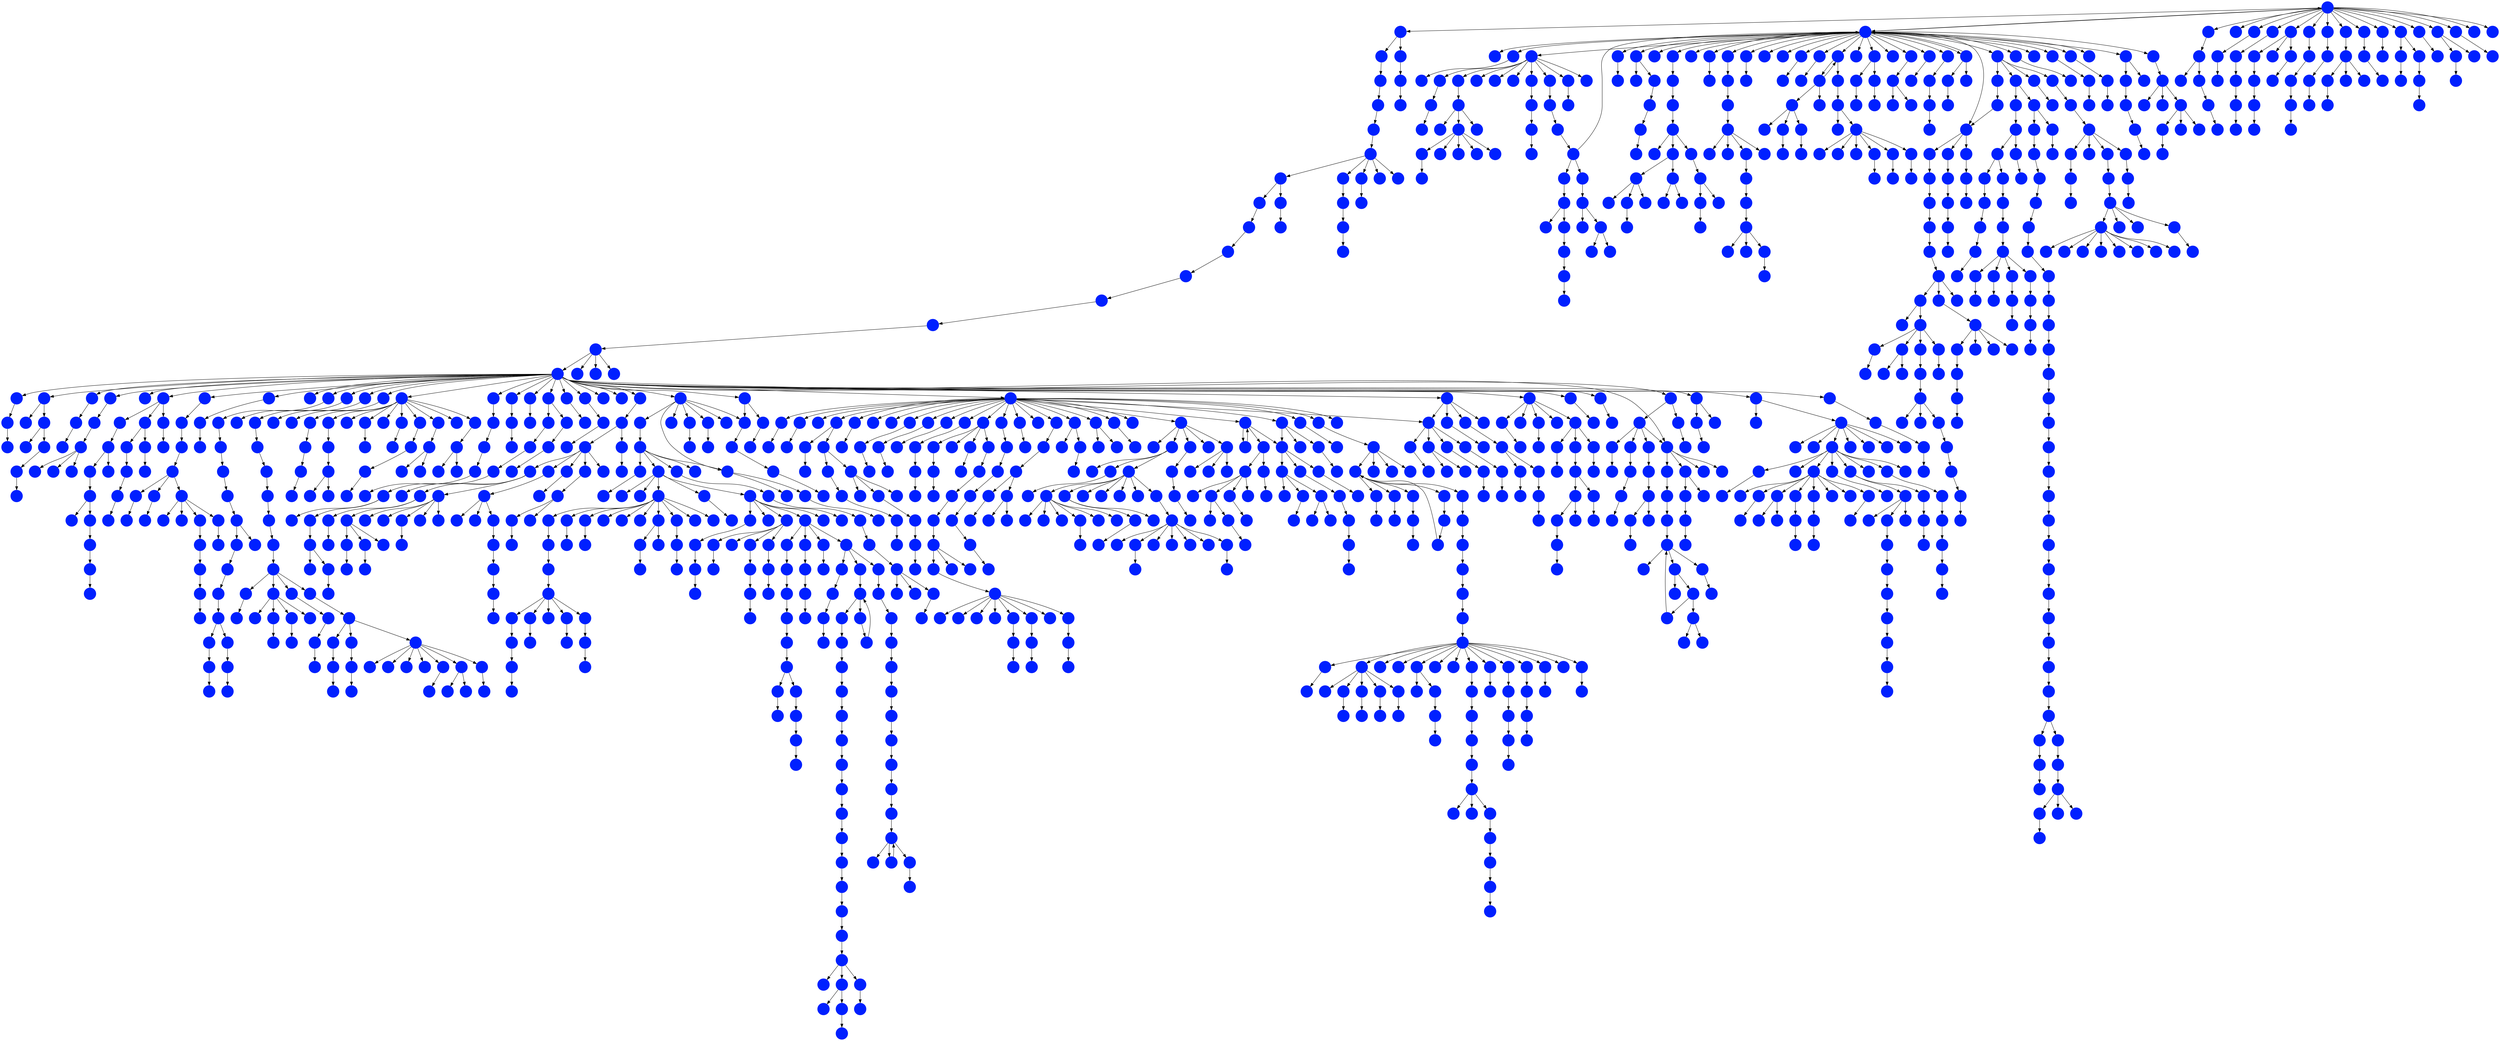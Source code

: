 digraph{
0 [tooltip = "E", penwidth = 0, style = filled, fillcolor = "#0020ff", shape = circle, label = ""]
1 [tooltip = "E", penwidth = 0, style = filled, fillcolor = "#0020ff", shape = circle, label = ""]
2 [tooltip = "E", penwidth = 0, style = filled, fillcolor = "#0020ff", shape = circle, label = ""]
3 [tooltip = "E", penwidth = 0, style = filled, fillcolor = "#0020ff", shape = circle, label = ""]
4 [tooltip = "E", penwidth = 0, style = filled, fillcolor = "#0020ff", shape = circle, label = ""]
5 [tooltip = "E", penwidth = 0, style = filled, fillcolor = "#0020ff", shape = circle, label = ""]
6 [tooltip = "E", penwidth = 0, style = filled, fillcolor = "#0020ff", shape = circle, label = ""]
7 [tooltip = "E", penwidth = 0, style = filled, fillcolor = "#0020ff", shape = circle, label = ""]
8 [tooltip = "E", penwidth = 0, style = filled, fillcolor = "#0020ff", shape = circle, label = ""]
9 [tooltip = "E", penwidth = 0, style = filled, fillcolor = "#0020ff", shape = circle, label = ""]
10 [tooltip = "E", penwidth = 0, style = filled, fillcolor = "#0020ff", shape = circle, label = ""]
11 [tooltip = "E", penwidth = 0, style = filled, fillcolor = "#0020ff", shape = circle, label = ""]
12 [tooltip = "E", penwidth = 0, style = filled, fillcolor = "#0020ff", shape = circle, label = ""]
13 [tooltip = "E", penwidth = 0, style = filled, fillcolor = "#0020ff", shape = circle, label = ""]
14 [tooltip = "E", penwidth = 0, style = filled, fillcolor = "#0020ff", shape = circle, label = ""]
15 [tooltip = "E", penwidth = 0, style = filled, fillcolor = "#0020ff", shape = circle, label = ""]
16 [tooltip = "E", penwidth = 0, style = filled, fillcolor = "#0020ff", shape = circle, label = ""]
17 [tooltip = "E", penwidth = 0, style = filled, fillcolor = "#0020ff", shape = circle, label = ""]
18 [tooltip = "E", penwidth = 0, style = filled, fillcolor = "#0020ff", shape = circle, label = ""]
19 [tooltip = "E", penwidth = 0, style = filled, fillcolor = "#0020ff", shape = circle, label = ""]
20 [tooltip = "E", penwidth = 0, style = filled, fillcolor = "#0020ff", shape = circle, label = ""]
21 [tooltip = "E", penwidth = 0, style = filled, fillcolor = "#0020ff", shape = circle, label = ""]
22 [tooltip = "E", penwidth = 0, style = filled, fillcolor = "#0020ff", shape = circle, label = ""]
23 [tooltip = "E", penwidth = 0, style = filled, fillcolor = "#0020ff", shape = circle, label = ""]
24 [tooltip = "E", penwidth = 0, style = filled, fillcolor = "#0020ff", shape = circle, label = ""]
25 [tooltip = "E", penwidth = 0, style = filled, fillcolor = "#0020ff", shape = circle, label = ""]
26 [tooltip = "E", penwidth = 0, style = filled, fillcolor = "#0020ff", shape = circle, label = ""]
27 [tooltip = "E", penwidth = 0, style = filled, fillcolor = "#0020ff", shape = circle, label = ""]
28 [tooltip = "E", penwidth = 0, style = filled, fillcolor = "#0020ff", shape = circle, label = ""]
29 [tooltip = "E", penwidth = 0, style = filled, fillcolor = "#0020ff", shape = circle, label = ""]
30 [tooltip = "E", penwidth = 0, style = filled, fillcolor = "#0020ff", shape = circle, label = ""]
31 [tooltip = "E", penwidth = 0, style = filled, fillcolor = "#0020ff", shape = circle, label = ""]
32 [tooltip = "E", penwidth = 0, style = filled, fillcolor = "#0020ff", shape = circle, label = ""]
33 [tooltip = "E", penwidth = 0, style = filled, fillcolor = "#0020ff", shape = circle, label = ""]
34 [tooltip = "E", penwidth = 0, style = filled, fillcolor = "#0020ff", shape = circle, label = ""]
35 [tooltip = "E", penwidth = 0, style = filled, fillcolor = "#0020ff", shape = circle, label = ""]
36 [tooltip = "E", penwidth = 0, style = filled, fillcolor = "#0020ff", shape = circle, label = ""]
37 [tooltip = "E", penwidth = 0, style = filled, fillcolor = "#0020ff", shape = circle, label = ""]
38 [tooltip = "E", penwidth = 0, style = filled, fillcolor = "#0020ff", shape = circle, label = ""]
39 [tooltip = "E", penwidth = 0, style = filled, fillcolor = "#0020ff", shape = circle, label = ""]
40 [tooltip = "E", penwidth = 0, style = filled, fillcolor = "#0020ff", shape = circle, label = ""]
41 [tooltip = "E", penwidth = 0, style = filled, fillcolor = "#0020ff", shape = circle, label = ""]
42 [tooltip = "E", penwidth = 0, style = filled, fillcolor = "#0020ff", shape = circle, label = ""]
43 [tooltip = "E", penwidth = 0, style = filled, fillcolor = "#0020ff", shape = circle, label = ""]
44 [tooltip = "E", penwidth = 0, style = filled, fillcolor = "#0020ff", shape = circle, label = ""]
45 [tooltip = "E", penwidth = 0, style = filled, fillcolor = "#0020ff", shape = circle, label = ""]
46 [tooltip = "E", penwidth = 0, style = filled, fillcolor = "#0020ff", shape = circle, label = ""]
47 [tooltip = "E", penwidth = 0, style = filled, fillcolor = "#0020ff", shape = circle, label = ""]
48 [tooltip = "E", penwidth = 0, style = filled, fillcolor = "#0020ff", shape = circle, label = ""]
49 [tooltip = "E", penwidth = 0, style = filled, fillcolor = "#0020ff", shape = circle, label = ""]
50 [tooltip = "E", penwidth = 0, style = filled, fillcolor = "#0020ff", shape = circle, label = ""]
51 [tooltip = "E", penwidth = 0, style = filled, fillcolor = "#0020ff", shape = circle, label = ""]
52 [tooltip = "E", penwidth = 0, style = filled, fillcolor = "#0020ff", shape = circle, label = ""]
53 [tooltip = "E", penwidth = 0, style = filled, fillcolor = "#0020ff", shape = circle, label = ""]
54 [tooltip = "E", penwidth = 0, style = filled, fillcolor = "#0020ff", shape = circle, label = ""]
55 [tooltip = "E", penwidth = 0, style = filled, fillcolor = "#0020ff", shape = circle, label = ""]
56 [tooltip = "E", penwidth = 0, style = filled, fillcolor = "#0020ff", shape = circle, label = ""]
57 [tooltip = "E", penwidth = 0, style = filled, fillcolor = "#0020ff", shape = circle, label = ""]
58 [tooltip = "E", penwidth = 0, style = filled, fillcolor = "#0020ff", shape = circle, label = ""]
59 [tooltip = "E", penwidth = 0, style = filled, fillcolor = "#0020ff", shape = circle, label = ""]
60 [tooltip = "E", penwidth = 0, style = filled, fillcolor = "#0020ff", shape = circle, label = ""]
61 [tooltip = "E", penwidth = 0, style = filled, fillcolor = "#0020ff", shape = circle, label = ""]
62 [tooltip = "E", penwidth = 0, style = filled, fillcolor = "#0020ff", shape = circle, label = ""]
63 [tooltip = "E", penwidth = 0, style = filled, fillcolor = "#0020ff", shape = circle, label = ""]
64 [tooltip = "E", penwidth = 0, style = filled, fillcolor = "#0020ff", shape = circle, label = ""]
65 [tooltip = "E", penwidth = 0, style = filled, fillcolor = "#0020ff", shape = circle, label = ""]
66 [tooltip = "E", penwidth = 0, style = filled, fillcolor = "#0020ff", shape = circle, label = ""]
67 [tooltip = "E", penwidth = 0, style = filled, fillcolor = "#0020ff", shape = circle, label = ""]
68 [tooltip = "E", penwidth = 0, style = filled, fillcolor = "#0020ff", shape = circle, label = ""]
69 [tooltip = "E", penwidth = 0, style = filled, fillcolor = "#0020ff", shape = circle, label = ""]
70 [tooltip = "E", penwidth = 0, style = filled, fillcolor = "#0020ff", shape = circle, label = ""]
71 [tooltip = "E", penwidth = 0, style = filled, fillcolor = "#0020ff", shape = circle, label = ""]
72 [tooltip = "E", penwidth = 0, style = filled, fillcolor = "#0020ff", shape = circle, label = ""]
73 [tooltip = "E", penwidth = 0, style = filled, fillcolor = "#0020ff", shape = circle, label = ""]
74 [tooltip = "E", penwidth = 0, style = filled, fillcolor = "#0020ff", shape = circle, label = ""]
75 [tooltip = "E", penwidth = 0, style = filled, fillcolor = "#0020ff", shape = circle, label = ""]
76 [tooltip = "E", penwidth = 0, style = filled, fillcolor = "#0020ff", shape = circle, label = ""]
77 [tooltip = "E", penwidth = 0, style = filled, fillcolor = "#0020ff", shape = circle, label = ""]
78 [tooltip = "E", penwidth = 0, style = filled, fillcolor = "#0020ff", shape = circle, label = ""]
79 [tooltip = "E", penwidth = 0, style = filled, fillcolor = "#0020ff", shape = circle, label = ""]
80 [tooltip = "E", penwidth = 0, style = filled, fillcolor = "#0020ff", shape = circle, label = ""]
81 [tooltip = "E", penwidth = 0, style = filled, fillcolor = "#0020ff", shape = circle, label = ""]
82 [tooltip = "E", penwidth = 0, style = filled, fillcolor = "#0020ff", shape = circle, label = ""]
83 [tooltip = "E", penwidth = 0, style = filled, fillcolor = "#0020ff", shape = circle, label = ""]
84 [tooltip = "E", penwidth = 0, style = filled, fillcolor = "#0020ff", shape = circle, label = ""]
85 [tooltip = "E", penwidth = 0, style = filled, fillcolor = "#0020ff", shape = circle, label = ""]
86 [tooltip = "E", penwidth = 0, style = filled, fillcolor = "#0020ff", shape = circle, label = ""]
87 [tooltip = "E", penwidth = 0, style = filled, fillcolor = "#0020ff", shape = circle, label = ""]
88 [tooltip = "E", penwidth = 0, style = filled, fillcolor = "#0020ff", shape = circle, label = ""]
89 [tooltip = "E", penwidth = 0, style = filled, fillcolor = "#0020ff", shape = circle, label = ""]
90 [tooltip = "E", penwidth = 0, style = filled, fillcolor = "#0020ff", shape = circle, label = ""]
91 [tooltip = "E", penwidth = 0, style = filled, fillcolor = "#0020ff", shape = circle, label = ""]
92 [tooltip = "E", penwidth = 0, style = filled, fillcolor = "#0020ff", shape = circle, label = ""]
93 [tooltip = "E", penwidth = 0, style = filled, fillcolor = "#0020ff", shape = circle, label = ""]
94 [tooltip = "E", penwidth = 0, style = filled, fillcolor = "#0020ff", shape = circle, label = ""]
95 [tooltip = "E", penwidth = 0, style = filled, fillcolor = "#0020ff", shape = circle, label = ""]
96 [tooltip = "E", penwidth = 0, style = filled, fillcolor = "#0020ff", shape = circle, label = ""]
97 [tooltip = "E", penwidth = 0, style = filled, fillcolor = "#0020ff", shape = circle, label = ""]
98 [tooltip = "E", penwidth = 0, style = filled, fillcolor = "#0020ff", shape = circle, label = ""]
99 [tooltip = "E", penwidth = 0, style = filled, fillcolor = "#0020ff", shape = circle, label = ""]
100 [tooltip = "E", penwidth = 0, style = filled, fillcolor = "#0020ff", shape = circle, label = ""]
101 [tooltip = "E", penwidth = 0, style = filled, fillcolor = "#0020ff", shape = circle, label = ""]
102 [tooltip = "E", penwidth = 0, style = filled, fillcolor = "#0020ff", shape = circle, label = ""]
103 [tooltip = "E", penwidth = 0, style = filled, fillcolor = "#0020ff", shape = circle, label = ""]
104 [tooltip = "E", penwidth = 0, style = filled, fillcolor = "#0020ff", shape = circle, label = ""]
105 [tooltip = "E", penwidth = 0, style = filled, fillcolor = "#0020ff", shape = circle, label = ""]
106 [tooltip = "E", penwidth = 0, style = filled, fillcolor = "#0020ff", shape = circle, label = ""]
107 [tooltip = "E", penwidth = 0, style = filled, fillcolor = "#0020ff", shape = circle, label = ""]
108 [tooltip = "E", penwidth = 0, style = filled, fillcolor = "#0020ff", shape = circle, label = ""]
109 [tooltip = "E", penwidth = 0, style = filled, fillcolor = "#0020ff", shape = circle, label = ""]
110 [tooltip = "E", penwidth = 0, style = filled, fillcolor = "#0020ff", shape = circle, label = ""]
111 [tooltip = "E", penwidth = 0, style = filled, fillcolor = "#0020ff", shape = circle, label = ""]
112 [tooltip = "E", penwidth = 0, style = filled, fillcolor = "#0020ff", shape = circle, label = ""]
113 [tooltip = "E", penwidth = 0, style = filled, fillcolor = "#0020ff", shape = circle, label = ""]
114 [tooltip = "E", penwidth = 0, style = filled, fillcolor = "#0020ff", shape = circle, label = ""]
115 [tooltip = "E", penwidth = 0, style = filled, fillcolor = "#0020ff", shape = circle, label = ""]
116 [tooltip = "E", penwidth = 0, style = filled, fillcolor = "#0020ff", shape = circle, label = ""]
117 [tooltip = "E", penwidth = 0, style = filled, fillcolor = "#0020ff", shape = circle, label = ""]
118 [tooltip = "E", penwidth = 0, style = filled, fillcolor = "#0020ff", shape = circle, label = ""]
119 [tooltip = "E", penwidth = 0, style = filled, fillcolor = "#0020ff", shape = circle, label = ""]
120 [tooltip = "E", penwidth = 0, style = filled, fillcolor = "#0020ff", shape = circle, label = ""]
121 [tooltip = "E", penwidth = 0, style = filled, fillcolor = "#0020ff", shape = circle, label = ""]
122 [tooltip = "E", penwidth = 0, style = filled, fillcolor = "#0020ff", shape = circle, label = ""]
123 [tooltip = "E", penwidth = 0, style = filled, fillcolor = "#0020ff", shape = circle, label = ""]
124 [tooltip = "E", penwidth = 0, style = filled, fillcolor = "#0020ff", shape = circle, label = ""]
125 [tooltip = "E", penwidth = 0, style = filled, fillcolor = "#0020ff", shape = circle, label = ""]
126 [tooltip = "E", penwidth = 0, style = filled, fillcolor = "#0020ff", shape = circle, label = ""]
127 [tooltip = "E", penwidth = 0, style = filled, fillcolor = "#0020ff", shape = circle, label = ""]
128 [tooltip = "E", penwidth = 0, style = filled, fillcolor = "#0020ff", shape = circle, label = ""]
129 [tooltip = "E", penwidth = 0, style = filled, fillcolor = "#0020ff", shape = circle, label = ""]
130 [tooltip = "E", penwidth = 0, style = filled, fillcolor = "#0020ff", shape = circle, label = ""]
131 [tooltip = "E", penwidth = 0, style = filled, fillcolor = "#0020ff", shape = circle, label = ""]
132 [tooltip = "E", penwidth = 0, style = filled, fillcolor = "#0020ff", shape = circle, label = ""]
133 [tooltip = "E", penwidth = 0, style = filled, fillcolor = "#0020ff", shape = circle, label = ""]
134 [tooltip = "E", penwidth = 0, style = filled, fillcolor = "#0020ff", shape = circle, label = ""]
135 [tooltip = "E", penwidth = 0, style = filled, fillcolor = "#0020ff", shape = circle, label = ""]
136 [tooltip = "E", penwidth = 0, style = filled, fillcolor = "#0020ff", shape = circle, label = ""]
137 [tooltip = "E", penwidth = 0, style = filled, fillcolor = "#0020ff", shape = circle, label = ""]
138 [tooltip = "E", penwidth = 0, style = filled, fillcolor = "#0020ff", shape = circle, label = ""]
139 [tooltip = "E", penwidth = 0, style = filled, fillcolor = "#0020ff", shape = circle, label = ""]
140 [tooltip = "E", penwidth = 0, style = filled, fillcolor = "#0020ff", shape = circle, label = ""]
141 [tooltip = "E", penwidth = 0, style = filled, fillcolor = "#0020ff", shape = circle, label = ""]
142 [tooltip = "E", penwidth = 0, style = filled, fillcolor = "#0020ff", shape = circle, label = ""]
143 [tooltip = "E", penwidth = 0, style = filled, fillcolor = "#0020ff", shape = circle, label = ""]
144 [tooltip = "E", penwidth = 0, style = filled, fillcolor = "#0020ff", shape = circle, label = ""]
145 [tooltip = "E", penwidth = 0, style = filled, fillcolor = "#0020ff", shape = circle, label = ""]
146 [tooltip = "E", penwidth = 0, style = filled, fillcolor = "#0020ff", shape = circle, label = ""]
147 [tooltip = "E", penwidth = 0, style = filled, fillcolor = "#0020ff", shape = circle, label = ""]
148 [tooltip = "E", penwidth = 0, style = filled, fillcolor = "#0020ff", shape = circle, label = ""]
149 [tooltip = "E", penwidth = 0, style = filled, fillcolor = "#0020ff", shape = circle, label = ""]
150 [tooltip = "E", penwidth = 0, style = filled, fillcolor = "#0020ff", shape = circle, label = ""]
151 [tooltip = "E", penwidth = 0, style = filled, fillcolor = "#0020ff", shape = circle, label = ""]
152 [tooltip = "E", penwidth = 0, style = filled, fillcolor = "#0020ff", shape = circle, label = ""]
153 [tooltip = "E", penwidth = 0, style = filled, fillcolor = "#0020ff", shape = circle, label = ""]
154 [tooltip = "E", penwidth = 0, style = filled, fillcolor = "#0020ff", shape = circle, label = ""]
155 [tooltip = "E", penwidth = 0, style = filled, fillcolor = "#0020ff", shape = circle, label = ""]
156 [tooltip = "E", penwidth = 0, style = filled, fillcolor = "#0020ff", shape = circle, label = ""]
157 [tooltip = "E", penwidth = 0, style = filled, fillcolor = "#0020ff", shape = circle, label = ""]
158 [tooltip = "E", penwidth = 0, style = filled, fillcolor = "#0020ff", shape = circle, label = ""]
159 [tooltip = "E", penwidth = 0, style = filled, fillcolor = "#0020ff", shape = circle, label = ""]
160 [tooltip = "E", penwidth = 0, style = filled, fillcolor = "#0020ff", shape = circle, label = ""]
161 [tooltip = "E", penwidth = 0, style = filled, fillcolor = "#0020ff", shape = circle, label = ""]
162 [tooltip = "E", penwidth = 0, style = filled, fillcolor = "#0020ff", shape = circle, label = ""]
163 [tooltip = "E", penwidth = 0, style = filled, fillcolor = "#0020ff", shape = circle, label = ""]
164 [tooltip = "E", penwidth = 0, style = filled, fillcolor = "#0020ff", shape = circle, label = ""]
165 [tooltip = "E", penwidth = 0, style = filled, fillcolor = "#0020ff", shape = circle, label = ""]
166 [tooltip = "E", penwidth = 0, style = filled, fillcolor = "#0020ff", shape = circle, label = ""]
167 [tooltip = "E", penwidth = 0, style = filled, fillcolor = "#0020ff", shape = circle, label = ""]
168 [tooltip = "E", penwidth = 0, style = filled, fillcolor = "#0020ff", shape = circle, label = ""]
169 [tooltip = "E", penwidth = 0, style = filled, fillcolor = "#0020ff", shape = circle, label = ""]
170 [tooltip = "E", penwidth = 0, style = filled, fillcolor = "#0020ff", shape = circle, label = ""]
171 [tooltip = "E", penwidth = 0, style = filled, fillcolor = "#0020ff", shape = circle, label = ""]
172 [tooltip = "E", penwidth = 0, style = filled, fillcolor = "#0020ff", shape = circle, label = ""]
173 [tooltip = "E", penwidth = 0, style = filled, fillcolor = "#0020ff", shape = circle, label = ""]
174 [tooltip = "E", penwidth = 0, style = filled, fillcolor = "#0020ff", shape = circle, label = ""]
175 [tooltip = "E", penwidth = 0, style = filled, fillcolor = "#0020ff", shape = circle, label = ""]
176 [tooltip = "E", penwidth = 0, style = filled, fillcolor = "#0020ff", shape = circle, label = ""]
177 [tooltip = "E", penwidth = 0, style = filled, fillcolor = "#0020ff", shape = circle, label = ""]
178 [tooltip = "E", penwidth = 0, style = filled, fillcolor = "#0020ff", shape = circle, label = ""]
179 [tooltip = "E", penwidth = 0, style = filled, fillcolor = "#0020ff", shape = circle, label = ""]
180 [tooltip = "E", penwidth = 0, style = filled, fillcolor = "#0020ff", shape = circle, label = ""]
181 [tooltip = "E", penwidth = 0, style = filled, fillcolor = "#0020ff", shape = circle, label = ""]
182 [tooltip = "E", penwidth = 0, style = filled, fillcolor = "#0020ff", shape = circle, label = ""]
183 [tooltip = "E", penwidth = 0, style = filled, fillcolor = "#0020ff", shape = circle, label = ""]
184 [tooltip = "E", penwidth = 0, style = filled, fillcolor = "#0020ff", shape = circle, label = ""]
185 [tooltip = "E", penwidth = 0, style = filled, fillcolor = "#0020ff", shape = circle, label = ""]
186 [tooltip = "E", penwidth = 0, style = filled, fillcolor = "#0020ff", shape = circle, label = ""]
187 [tooltip = "E", penwidth = 0, style = filled, fillcolor = "#0020ff", shape = circle, label = ""]
188 [tooltip = "E", penwidth = 0, style = filled, fillcolor = "#0020ff", shape = circle, label = ""]
189 [tooltip = "E", penwidth = 0, style = filled, fillcolor = "#0020ff", shape = circle, label = ""]
190 [tooltip = "E", penwidth = 0, style = filled, fillcolor = "#0020ff", shape = circle, label = ""]
191 [tooltip = "E", penwidth = 0, style = filled, fillcolor = "#0020ff", shape = circle, label = ""]
192 [tooltip = "E", penwidth = 0, style = filled, fillcolor = "#0020ff", shape = circle, label = ""]
193 [tooltip = "E", penwidth = 0, style = filled, fillcolor = "#0020ff", shape = circle, label = ""]
194 [tooltip = "E", penwidth = 0, style = filled, fillcolor = "#0020ff", shape = circle, label = ""]
195 [tooltip = "E", penwidth = 0, style = filled, fillcolor = "#0020ff", shape = circle, label = ""]
196 [tooltip = "E", penwidth = 0, style = filled, fillcolor = "#0020ff", shape = circle, label = ""]
197 [tooltip = "E", penwidth = 0, style = filled, fillcolor = "#0020ff", shape = circle, label = ""]
198 [tooltip = "E", penwidth = 0, style = filled, fillcolor = "#0020ff", shape = circle, label = ""]
199 [tooltip = "E", penwidth = 0, style = filled, fillcolor = "#0020ff", shape = circle, label = ""]
200 [tooltip = "E", penwidth = 0, style = filled, fillcolor = "#0020ff", shape = circle, label = ""]
201 [tooltip = "E", penwidth = 0, style = filled, fillcolor = "#0020ff", shape = circle, label = ""]
202 [tooltip = "E", penwidth = 0, style = filled, fillcolor = "#0020ff", shape = circle, label = ""]
203 [tooltip = "E", penwidth = 0, style = filled, fillcolor = "#0020ff", shape = circle, label = ""]
204 [tooltip = "E", penwidth = 0, style = filled, fillcolor = "#0020ff", shape = circle, label = ""]
205 [tooltip = "E", penwidth = 0, style = filled, fillcolor = "#0020ff", shape = circle, label = ""]
206 [tooltip = "E", penwidth = 0, style = filled, fillcolor = "#0020ff", shape = circle, label = ""]
207 [tooltip = "E", penwidth = 0, style = filled, fillcolor = "#0020ff", shape = circle, label = ""]
208 [tooltip = "E", penwidth = 0, style = filled, fillcolor = "#0020ff", shape = circle, label = ""]
209 [tooltip = "E", penwidth = 0, style = filled, fillcolor = "#0020ff", shape = circle, label = ""]
210 [tooltip = "E", penwidth = 0, style = filled, fillcolor = "#0020ff", shape = circle, label = ""]
211 [tooltip = "E", penwidth = 0, style = filled, fillcolor = "#0020ff", shape = circle, label = ""]
212 [tooltip = "E", penwidth = 0, style = filled, fillcolor = "#0020ff", shape = circle, label = ""]
213 [tooltip = "E", penwidth = 0, style = filled, fillcolor = "#0020ff", shape = circle, label = ""]
214 [tooltip = "E", penwidth = 0, style = filled, fillcolor = "#0020ff", shape = circle, label = ""]
215 [tooltip = "E", penwidth = 0, style = filled, fillcolor = "#0020ff", shape = circle, label = ""]
216 [tooltip = "E", penwidth = 0, style = filled, fillcolor = "#0020ff", shape = circle, label = ""]
217 [tooltip = "E", penwidth = 0, style = filled, fillcolor = "#0020ff", shape = circle, label = ""]
218 [tooltip = "E", penwidth = 0, style = filled, fillcolor = "#0020ff", shape = circle, label = ""]
219 [tooltip = "E", penwidth = 0, style = filled, fillcolor = "#0020ff", shape = circle, label = ""]
220 [tooltip = "E", penwidth = 0, style = filled, fillcolor = "#0020ff", shape = circle, label = ""]
221 [tooltip = "E", penwidth = 0, style = filled, fillcolor = "#0020ff", shape = circle, label = ""]
222 [tooltip = "E", penwidth = 0, style = filled, fillcolor = "#0020ff", shape = circle, label = ""]
223 [tooltip = "E", penwidth = 0, style = filled, fillcolor = "#0020ff", shape = circle, label = ""]
224 [tooltip = "E", penwidth = 0, style = filled, fillcolor = "#0020ff", shape = circle, label = ""]
225 [tooltip = "E", penwidth = 0, style = filled, fillcolor = "#0020ff", shape = circle, label = ""]
226 [tooltip = "E", penwidth = 0, style = filled, fillcolor = "#0020ff", shape = circle, label = ""]
227 [tooltip = "E", penwidth = 0, style = filled, fillcolor = "#0020ff", shape = circle, label = ""]
228 [tooltip = "E", penwidth = 0, style = filled, fillcolor = "#0020ff", shape = circle, label = ""]
229 [tooltip = "E", penwidth = 0, style = filled, fillcolor = "#0020ff", shape = circle, label = ""]
230 [tooltip = "E", penwidth = 0, style = filled, fillcolor = "#0020ff", shape = circle, label = ""]
231 [tooltip = "E", penwidth = 0, style = filled, fillcolor = "#0020ff", shape = circle, label = ""]
232 [tooltip = "E", penwidth = 0, style = filled, fillcolor = "#0020ff", shape = circle, label = ""]
233 [tooltip = "E", penwidth = 0, style = filled, fillcolor = "#0020ff", shape = circle, label = ""]
234 [tooltip = "E", penwidth = 0, style = filled, fillcolor = "#0020ff", shape = circle, label = ""]
235 [tooltip = "E", penwidth = 0, style = filled, fillcolor = "#0020ff", shape = circle, label = ""]
236 [tooltip = "E", penwidth = 0, style = filled, fillcolor = "#0020ff", shape = circle, label = ""]
237 [tooltip = "E", penwidth = 0, style = filled, fillcolor = "#0020ff", shape = circle, label = ""]
238 [tooltip = "E", penwidth = 0, style = filled, fillcolor = "#0020ff", shape = circle, label = ""]
239 [tooltip = "E", penwidth = 0, style = filled, fillcolor = "#0020ff", shape = circle, label = ""]
240 [tooltip = "E", penwidth = 0, style = filled, fillcolor = "#0020ff", shape = circle, label = ""]
241 [tooltip = "E", penwidth = 0, style = filled, fillcolor = "#0020ff", shape = circle, label = ""]
242 [tooltip = "E", penwidth = 0, style = filled, fillcolor = "#0020ff", shape = circle, label = ""]
243 [tooltip = "E", penwidth = 0, style = filled, fillcolor = "#0020ff", shape = circle, label = ""]
244 [tooltip = "E", penwidth = 0, style = filled, fillcolor = "#0020ff", shape = circle, label = ""]
245 [tooltip = "E", penwidth = 0, style = filled, fillcolor = "#0020ff", shape = circle, label = ""]
246 [tooltip = "E", penwidth = 0, style = filled, fillcolor = "#0020ff", shape = circle, label = ""]
247 [tooltip = "E", penwidth = 0, style = filled, fillcolor = "#0020ff", shape = circle, label = ""]
248 [tooltip = "E", penwidth = 0, style = filled, fillcolor = "#0020ff", shape = circle, label = ""]
249 [tooltip = "E", penwidth = 0, style = filled, fillcolor = "#0020ff", shape = circle, label = ""]
250 [tooltip = "E", penwidth = 0, style = filled, fillcolor = "#0020ff", shape = circle, label = ""]
251 [tooltip = "E", penwidth = 0, style = filled, fillcolor = "#0020ff", shape = circle, label = ""]
252 [tooltip = "E", penwidth = 0, style = filled, fillcolor = "#0020ff", shape = circle, label = ""]
253 [tooltip = "E", penwidth = 0, style = filled, fillcolor = "#0020ff", shape = circle, label = ""]
254 [tooltip = "E", penwidth = 0, style = filled, fillcolor = "#0020ff", shape = circle, label = ""]
255 [tooltip = "E", penwidth = 0, style = filled, fillcolor = "#0020ff", shape = circle, label = ""]
256 [tooltip = "E", penwidth = 0, style = filled, fillcolor = "#0020ff", shape = circle, label = ""]
257 [tooltip = "E", penwidth = 0, style = filled, fillcolor = "#0020ff", shape = circle, label = ""]
258 [tooltip = "E", penwidth = 0, style = filled, fillcolor = "#0020ff", shape = circle, label = ""]
259 [tooltip = "E", penwidth = 0, style = filled, fillcolor = "#0020ff", shape = circle, label = ""]
260 [tooltip = "E", penwidth = 0, style = filled, fillcolor = "#0020ff", shape = circle, label = ""]
261 [tooltip = "E", penwidth = 0, style = filled, fillcolor = "#0020ff", shape = circle, label = ""]
262 [tooltip = "E", penwidth = 0, style = filled, fillcolor = "#0020ff", shape = circle, label = ""]
263 [tooltip = "E", penwidth = 0, style = filled, fillcolor = "#0020ff", shape = circle, label = ""]
264 [tooltip = "E", penwidth = 0, style = filled, fillcolor = "#0020ff", shape = circle, label = ""]
265 [tooltip = "E", penwidth = 0, style = filled, fillcolor = "#0020ff", shape = circle, label = ""]
266 [tooltip = "E", penwidth = 0, style = filled, fillcolor = "#0020ff", shape = circle, label = ""]
267 [tooltip = "E", penwidth = 0, style = filled, fillcolor = "#0020ff", shape = circle, label = ""]
268 [tooltip = "E", penwidth = 0, style = filled, fillcolor = "#0020ff", shape = circle, label = ""]
269 [tooltip = "E", penwidth = 0, style = filled, fillcolor = "#0020ff", shape = circle, label = ""]
270 [tooltip = "E", penwidth = 0, style = filled, fillcolor = "#0020ff", shape = circle, label = ""]
271 [tooltip = "E", penwidth = 0, style = filled, fillcolor = "#0020ff", shape = circle, label = ""]
272 [tooltip = "E", penwidth = 0, style = filled, fillcolor = "#0020ff", shape = circle, label = ""]
273 [tooltip = "E", penwidth = 0, style = filled, fillcolor = "#0020ff", shape = circle, label = ""]
274 [tooltip = "E", penwidth = 0, style = filled, fillcolor = "#0020ff", shape = circle, label = ""]
275 [tooltip = "E", penwidth = 0, style = filled, fillcolor = "#0020ff", shape = circle, label = ""]
276 [tooltip = "E", penwidth = 0, style = filled, fillcolor = "#0020ff", shape = circle, label = ""]
277 [tooltip = "E", penwidth = 0, style = filled, fillcolor = "#0020ff", shape = circle, label = ""]
278 [tooltip = "E", penwidth = 0, style = filled, fillcolor = "#0020ff", shape = circle, label = ""]
279 [tooltip = "E", penwidth = 0, style = filled, fillcolor = "#0020ff", shape = circle, label = ""]
280 [tooltip = "E", penwidth = 0, style = filled, fillcolor = "#0020ff", shape = circle, label = ""]
281 [tooltip = "E", penwidth = 0, style = filled, fillcolor = "#0020ff", shape = circle, label = ""]
282 [tooltip = "E", penwidth = 0, style = filled, fillcolor = "#0020ff", shape = circle, label = ""]
283 [tooltip = "E", penwidth = 0, style = filled, fillcolor = "#0020ff", shape = circle, label = ""]
284 [tooltip = "E", penwidth = 0, style = filled, fillcolor = "#0020ff", shape = circle, label = ""]
285 [tooltip = "E", penwidth = 0, style = filled, fillcolor = "#0020ff", shape = circle, label = ""]
286 [tooltip = "E", penwidth = 0, style = filled, fillcolor = "#0020ff", shape = circle, label = ""]
287 [tooltip = "E", penwidth = 0, style = filled, fillcolor = "#0020ff", shape = circle, label = ""]
288 [tooltip = "E", penwidth = 0, style = filled, fillcolor = "#0020ff", shape = circle, label = ""]
289 [tooltip = "E", penwidth = 0, style = filled, fillcolor = "#0020ff", shape = circle, label = ""]
290 [tooltip = "E", penwidth = 0, style = filled, fillcolor = "#0020ff", shape = circle, label = ""]
291 [tooltip = "E", penwidth = 0, style = filled, fillcolor = "#0020ff", shape = circle, label = ""]
292 [tooltip = "E", penwidth = 0, style = filled, fillcolor = "#0020ff", shape = circle, label = ""]
293 [tooltip = "E", penwidth = 0, style = filled, fillcolor = "#0020ff", shape = circle, label = ""]
294 [tooltip = "E", penwidth = 0, style = filled, fillcolor = "#0020ff", shape = circle, label = ""]
295 [tooltip = "E", penwidth = 0, style = filled, fillcolor = "#0020ff", shape = circle, label = ""]
296 [tooltip = "E", penwidth = 0, style = filled, fillcolor = "#0020ff", shape = circle, label = ""]
297 [tooltip = "E", penwidth = 0, style = filled, fillcolor = "#0020ff", shape = circle, label = ""]
298 [tooltip = "E", penwidth = 0, style = filled, fillcolor = "#0020ff", shape = circle, label = ""]
299 [tooltip = "E", penwidth = 0, style = filled, fillcolor = "#0020ff", shape = circle, label = ""]
300 [tooltip = "E", penwidth = 0, style = filled, fillcolor = "#0020ff", shape = circle, label = ""]
301 [tooltip = "E", penwidth = 0, style = filled, fillcolor = "#0020ff", shape = circle, label = ""]
302 [tooltip = "E", penwidth = 0, style = filled, fillcolor = "#0020ff", shape = circle, label = ""]
303 [tooltip = "E", penwidth = 0, style = filled, fillcolor = "#0020ff", shape = circle, label = ""]
304 [tooltip = "E", penwidth = 0, style = filled, fillcolor = "#0020ff", shape = circle, label = ""]
305 [tooltip = "E", penwidth = 0, style = filled, fillcolor = "#0020ff", shape = circle, label = ""]
306 [tooltip = "E", penwidth = 0, style = filled, fillcolor = "#0020ff", shape = circle, label = ""]
307 [tooltip = "E", penwidth = 0, style = filled, fillcolor = "#0020ff", shape = circle, label = ""]
308 [tooltip = "E", penwidth = 0, style = filled, fillcolor = "#0020ff", shape = circle, label = ""]
309 [tooltip = "E", penwidth = 0, style = filled, fillcolor = "#0020ff", shape = circle, label = ""]
310 [tooltip = "E", penwidth = 0, style = filled, fillcolor = "#0020ff", shape = circle, label = ""]
311 [tooltip = "E", penwidth = 0, style = filled, fillcolor = "#0020ff", shape = circle, label = ""]
312 [tooltip = "E", penwidth = 0, style = filled, fillcolor = "#0020ff", shape = circle, label = ""]
313 [tooltip = "E", penwidth = 0, style = filled, fillcolor = "#0020ff", shape = circle, label = ""]
314 [tooltip = "E", penwidth = 0, style = filled, fillcolor = "#0020ff", shape = circle, label = ""]
315 [tooltip = "E", penwidth = 0, style = filled, fillcolor = "#0020ff", shape = circle, label = ""]
316 [tooltip = "E", penwidth = 0, style = filled, fillcolor = "#0020ff", shape = circle, label = ""]
317 [tooltip = "E", penwidth = 0, style = filled, fillcolor = "#0020ff", shape = circle, label = ""]
318 [tooltip = "E", penwidth = 0, style = filled, fillcolor = "#0020ff", shape = circle, label = ""]
319 [tooltip = "E", penwidth = 0, style = filled, fillcolor = "#0020ff", shape = circle, label = ""]
320 [tooltip = "E", penwidth = 0, style = filled, fillcolor = "#0020ff", shape = circle, label = ""]
321 [tooltip = "E", penwidth = 0, style = filled, fillcolor = "#0020ff", shape = circle, label = ""]
322 [tooltip = "E", penwidth = 0, style = filled, fillcolor = "#0020ff", shape = circle, label = ""]
323 [tooltip = "E", penwidth = 0, style = filled, fillcolor = "#0020ff", shape = circle, label = ""]
324 [tooltip = "E", penwidth = 0, style = filled, fillcolor = "#0020ff", shape = circle, label = ""]
325 [tooltip = "E", penwidth = 0, style = filled, fillcolor = "#0020ff", shape = circle, label = ""]
326 [tooltip = "E", penwidth = 0, style = filled, fillcolor = "#0020ff", shape = circle, label = ""]
327 [tooltip = "E", penwidth = 0, style = filled, fillcolor = "#0020ff", shape = circle, label = ""]
328 [tooltip = "E", penwidth = 0, style = filled, fillcolor = "#0020ff", shape = circle, label = ""]
329 [tooltip = "E", penwidth = 0, style = filled, fillcolor = "#0020ff", shape = circle, label = ""]
330 [tooltip = "E", penwidth = 0, style = filled, fillcolor = "#0020ff", shape = circle, label = ""]
331 [tooltip = "E", penwidth = 0, style = filled, fillcolor = "#0020ff", shape = circle, label = ""]
332 [tooltip = "E", penwidth = 0, style = filled, fillcolor = "#0020ff", shape = circle, label = ""]
333 [tooltip = "E", penwidth = 0, style = filled, fillcolor = "#0020ff", shape = circle, label = ""]
334 [tooltip = "E", penwidth = 0, style = filled, fillcolor = "#0020ff", shape = circle, label = ""]
335 [tooltip = "E", penwidth = 0, style = filled, fillcolor = "#0020ff", shape = circle, label = ""]
336 [tooltip = "E", penwidth = 0, style = filled, fillcolor = "#0020ff", shape = circle, label = ""]
337 [tooltip = "E", penwidth = 0, style = filled, fillcolor = "#0020ff", shape = circle, label = ""]
338 [tooltip = "E", penwidth = 0, style = filled, fillcolor = "#0020ff", shape = circle, label = ""]
339 [tooltip = "E", penwidth = 0, style = filled, fillcolor = "#0020ff", shape = circle, label = ""]
340 [tooltip = "E", penwidth = 0, style = filled, fillcolor = "#0020ff", shape = circle, label = ""]
341 [tooltip = "E", penwidth = 0, style = filled, fillcolor = "#0020ff", shape = circle, label = ""]
342 [tooltip = "E", penwidth = 0, style = filled, fillcolor = "#0020ff", shape = circle, label = ""]
343 [tooltip = "E", penwidth = 0, style = filled, fillcolor = "#0020ff", shape = circle, label = ""]
344 [tooltip = "E", penwidth = 0, style = filled, fillcolor = "#0020ff", shape = circle, label = ""]
345 [tooltip = "E", penwidth = 0, style = filled, fillcolor = "#0020ff", shape = circle, label = ""]
346 [tooltip = "E", penwidth = 0, style = filled, fillcolor = "#0020ff", shape = circle, label = ""]
347 [tooltip = "E", penwidth = 0, style = filled, fillcolor = "#0020ff", shape = circle, label = ""]
348 [tooltip = "E", penwidth = 0, style = filled, fillcolor = "#0020ff", shape = circle, label = ""]
349 [tooltip = "E", penwidth = 0, style = filled, fillcolor = "#0020ff", shape = circle, label = ""]
350 [tooltip = "E", penwidth = 0, style = filled, fillcolor = "#0020ff", shape = circle, label = ""]
351 [tooltip = "E", penwidth = 0, style = filled, fillcolor = "#0020ff", shape = circle, label = ""]
352 [tooltip = "E", penwidth = 0, style = filled, fillcolor = "#0020ff", shape = circle, label = ""]
353 [tooltip = "E", penwidth = 0, style = filled, fillcolor = "#0020ff", shape = circle, label = ""]
354 [tooltip = "E", penwidth = 0, style = filled, fillcolor = "#0020ff", shape = circle, label = ""]
355 [tooltip = "E", penwidth = 0, style = filled, fillcolor = "#0020ff", shape = circle, label = ""]
356 [tooltip = "E", penwidth = 0, style = filled, fillcolor = "#0020ff", shape = circle, label = ""]
357 [tooltip = "E", penwidth = 0, style = filled, fillcolor = "#0020ff", shape = circle, label = ""]
358 [tooltip = "E", penwidth = 0, style = filled, fillcolor = "#0020ff", shape = circle, label = ""]
359 [tooltip = "E", penwidth = 0, style = filled, fillcolor = "#0020ff", shape = circle, label = ""]
360 [tooltip = "E", penwidth = 0, style = filled, fillcolor = "#0020ff", shape = circle, label = ""]
361 [tooltip = "E", penwidth = 0, style = filled, fillcolor = "#0020ff", shape = circle, label = ""]
362 [tooltip = "E", penwidth = 0, style = filled, fillcolor = "#0020ff", shape = circle, label = ""]
363 [tooltip = "E", penwidth = 0, style = filled, fillcolor = "#0020ff", shape = circle, label = ""]
364 [tooltip = "E", penwidth = 0, style = filled, fillcolor = "#0020ff", shape = circle, label = ""]
365 [tooltip = "E", penwidth = 0, style = filled, fillcolor = "#0020ff", shape = circle, label = ""]
366 [tooltip = "E", penwidth = 0, style = filled, fillcolor = "#0020ff", shape = circle, label = ""]
367 [tooltip = "E", penwidth = 0, style = filled, fillcolor = "#0020ff", shape = circle, label = ""]
368 [tooltip = "E", penwidth = 0, style = filled, fillcolor = "#0020ff", shape = circle, label = ""]
369 [tooltip = "E", penwidth = 0, style = filled, fillcolor = "#0020ff", shape = circle, label = ""]
370 [tooltip = "E", penwidth = 0, style = filled, fillcolor = "#0020ff", shape = circle, label = ""]
371 [tooltip = "E", penwidth = 0, style = filled, fillcolor = "#0020ff", shape = circle, label = ""]
372 [tooltip = "E", penwidth = 0, style = filled, fillcolor = "#0020ff", shape = circle, label = ""]
373 [tooltip = "E", penwidth = 0, style = filled, fillcolor = "#0020ff", shape = circle, label = ""]
374 [tooltip = "E", penwidth = 0, style = filled, fillcolor = "#0020ff", shape = circle, label = ""]
375 [tooltip = "E", penwidth = 0, style = filled, fillcolor = "#0020ff", shape = circle, label = ""]
376 [tooltip = "E", penwidth = 0, style = filled, fillcolor = "#0020ff", shape = circle, label = ""]
377 [tooltip = "E", penwidth = 0, style = filled, fillcolor = "#0020ff", shape = circle, label = ""]
378 [tooltip = "E", penwidth = 0, style = filled, fillcolor = "#0020ff", shape = circle, label = ""]
379 [tooltip = "E", penwidth = 0, style = filled, fillcolor = "#0020ff", shape = circle, label = ""]
380 [tooltip = "E", penwidth = 0, style = filled, fillcolor = "#0020ff", shape = circle, label = ""]
381 [tooltip = "E", penwidth = 0, style = filled, fillcolor = "#0020ff", shape = circle, label = ""]
382 [tooltip = "E", penwidth = 0, style = filled, fillcolor = "#0020ff", shape = circle, label = ""]
383 [tooltip = "E", penwidth = 0, style = filled, fillcolor = "#0020ff", shape = circle, label = ""]
384 [tooltip = "E", penwidth = 0, style = filled, fillcolor = "#0020ff", shape = circle, label = ""]
385 [tooltip = "E", penwidth = 0, style = filled, fillcolor = "#0020ff", shape = circle, label = ""]
386 [tooltip = "E", penwidth = 0, style = filled, fillcolor = "#0020ff", shape = circle, label = ""]
387 [tooltip = "E", penwidth = 0, style = filled, fillcolor = "#0020ff", shape = circle, label = ""]
388 [tooltip = "E", penwidth = 0, style = filled, fillcolor = "#0020ff", shape = circle, label = ""]
389 [tooltip = "E", penwidth = 0, style = filled, fillcolor = "#0020ff", shape = circle, label = ""]
390 [tooltip = "E", penwidth = 0, style = filled, fillcolor = "#0020ff", shape = circle, label = ""]
391 [tooltip = "E", penwidth = 0, style = filled, fillcolor = "#0020ff", shape = circle, label = ""]
392 [tooltip = "E", penwidth = 0, style = filled, fillcolor = "#0020ff", shape = circle, label = ""]
393 [tooltip = "E", penwidth = 0, style = filled, fillcolor = "#0020ff", shape = circle, label = ""]
394 [tooltip = "E", penwidth = 0, style = filled, fillcolor = "#0020ff", shape = circle, label = ""]
395 [tooltip = "E", penwidth = 0, style = filled, fillcolor = "#0020ff", shape = circle, label = ""]
396 [tooltip = "E", penwidth = 0, style = filled, fillcolor = "#0020ff", shape = circle, label = ""]
397 [tooltip = "E", penwidth = 0, style = filled, fillcolor = "#0020ff", shape = circle, label = ""]
398 [tooltip = "E", penwidth = 0, style = filled, fillcolor = "#0020ff", shape = circle, label = ""]
399 [tooltip = "E", penwidth = 0, style = filled, fillcolor = "#0020ff", shape = circle, label = ""]
400 [tooltip = "E", penwidth = 0, style = filled, fillcolor = "#0020ff", shape = circle, label = ""]
401 [tooltip = "E", penwidth = 0, style = filled, fillcolor = "#0020ff", shape = circle, label = ""]
402 [tooltip = "E", penwidth = 0, style = filled, fillcolor = "#0020ff", shape = circle, label = ""]
403 [tooltip = "E", penwidth = 0, style = filled, fillcolor = "#0020ff", shape = circle, label = ""]
404 [tooltip = "E", penwidth = 0, style = filled, fillcolor = "#0020ff", shape = circle, label = ""]
405 [tooltip = "E", penwidth = 0, style = filled, fillcolor = "#0020ff", shape = circle, label = ""]
406 [tooltip = "E", penwidth = 0, style = filled, fillcolor = "#0020ff", shape = circle, label = ""]
407 [tooltip = "E", penwidth = 0, style = filled, fillcolor = "#0020ff", shape = circle, label = ""]
408 [tooltip = "E", penwidth = 0, style = filled, fillcolor = "#0020ff", shape = circle, label = ""]
409 [tooltip = "E", penwidth = 0, style = filled, fillcolor = "#0020ff", shape = circle, label = ""]
410 [tooltip = "E", penwidth = 0, style = filled, fillcolor = "#0020ff", shape = circle, label = ""]
411 [tooltip = "E", penwidth = 0, style = filled, fillcolor = "#0020ff", shape = circle, label = ""]
412 [tooltip = "E", penwidth = 0, style = filled, fillcolor = "#0020ff", shape = circle, label = ""]
413 [tooltip = "E", penwidth = 0, style = filled, fillcolor = "#0020ff", shape = circle, label = ""]
414 [tooltip = "E", penwidth = 0, style = filled, fillcolor = "#0020ff", shape = circle, label = ""]
415 [tooltip = "E", penwidth = 0, style = filled, fillcolor = "#0020ff", shape = circle, label = ""]
416 [tooltip = "E", penwidth = 0, style = filled, fillcolor = "#0020ff", shape = circle, label = ""]
417 [tooltip = "E", penwidth = 0, style = filled, fillcolor = "#0020ff", shape = circle, label = ""]
418 [tooltip = "E", penwidth = 0, style = filled, fillcolor = "#0020ff", shape = circle, label = ""]
419 [tooltip = "E", penwidth = 0, style = filled, fillcolor = "#0020ff", shape = circle, label = ""]
420 [tooltip = "E", penwidth = 0, style = filled, fillcolor = "#0020ff", shape = circle, label = ""]
421 [tooltip = "E", penwidth = 0, style = filled, fillcolor = "#0020ff", shape = circle, label = ""]
422 [tooltip = "E", penwidth = 0, style = filled, fillcolor = "#0020ff", shape = circle, label = ""]
423 [tooltip = "E", penwidth = 0, style = filled, fillcolor = "#0020ff", shape = circle, label = ""]
424 [tooltip = "E", penwidth = 0, style = filled, fillcolor = "#0020ff", shape = circle, label = ""]
425 [tooltip = "E", penwidth = 0, style = filled, fillcolor = "#0020ff", shape = circle, label = ""]
426 [tooltip = "E", penwidth = 0, style = filled, fillcolor = "#0020ff", shape = circle, label = ""]
427 [tooltip = "E", penwidth = 0, style = filled, fillcolor = "#0020ff", shape = circle, label = ""]
428 [tooltip = "E", penwidth = 0, style = filled, fillcolor = "#0020ff", shape = circle, label = ""]
429 [tooltip = "E", penwidth = 0, style = filled, fillcolor = "#0020ff", shape = circle, label = ""]
430 [tooltip = "E", penwidth = 0, style = filled, fillcolor = "#0020ff", shape = circle, label = ""]
431 [tooltip = "E", penwidth = 0, style = filled, fillcolor = "#0020ff", shape = circle, label = ""]
432 [tooltip = "E", penwidth = 0, style = filled, fillcolor = "#0020ff", shape = circle, label = ""]
433 [tooltip = "E", penwidth = 0, style = filled, fillcolor = "#0020ff", shape = circle, label = ""]
434 [tooltip = "E", penwidth = 0, style = filled, fillcolor = "#0020ff", shape = circle, label = ""]
435 [tooltip = "E", penwidth = 0, style = filled, fillcolor = "#0020ff", shape = circle, label = ""]
436 [tooltip = "E", penwidth = 0, style = filled, fillcolor = "#0020ff", shape = circle, label = ""]
437 [tooltip = "E", penwidth = 0, style = filled, fillcolor = "#0020ff", shape = circle, label = ""]
438 [tooltip = "E", penwidth = 0, style = filled, fillcolor = "#0020ff", shape = circle, label = ""]
439 [tooltip = "E", penwidth = 0, style = filled, fillcolor = "#0020ff", shape = circle, label = ""]
440 [tooltip = "E", penwidth = 0, style = filled, fillcolor = "#0020ff", shape = circle, label = ""]
441 [tooltip = "E", penwidth = 0, style = filled, fillcolor = "#0020ff", shape = circle, label = ""]
442 [tooltip = "E", penwidth = 0, style = filled, fillcolor = "#0020ff", shape = circle, label = ""]
443 [tooltip = "E", penwidth = 0, style = filled, fillcolor = "#0020ff", shape = circle, label = ""]
444 [tooltip = "E", penwidth = 0, style = filled, fillcolor = "#0020ff", shape = circle, label = ""]
445 [tooltip = "E", penwidth = 0, style = filled, fillcolor = "#0020ff", shape = circle, label = ""]
446 [tooltip = "E", penwidth = 0, style = filled, fillcolor = "#0020ff", shape = circle, label = ""]
447 [tooltip = "E", penwidth = 0, style = filled, fillcolor = "#0020ff", shape = circle, label = ""]
448 [tooltip = "E", penwidth = 0, style = filled, fillcolor = "#0020ff", shape = circle, label = ""]
449 [tooltip = "E", penwidth = 0, style = filled, fillcolor = "#0020ff", shape = circle, label = ""]
450 [tooltip = "E", penwidth = 0, style = filled, fillcolor = "#0020ff", shape = circle, label = ""]
451 [tooltip = "E", penwidth = 0, style = filled, fillcolor = "#0020ff", shape = circle, label = ""]
452 [tooltip = "E", penwidth = 0, style = filled, fillcolor = "#0020ff", shape = circle, label = ""]
453 [tooltip = "E", penwidth = 0, style = filled, fillcolor = "#0020ff", shape = circle, label = ""]
454 [tooltip = "E", penwidth = 0, style = filled, fillcolor = "#0020ff", shape = circle, label = ""]
455 [tooltip = "E", penwidth = 0, style = filled, fillcolor = "#0020ff", shape = circle, label = ""]
456 [tooltip = "E", penwidth = 0, style = filled, fillcolor = "#0020ff", shape = circle, label = ""]
457 [tooltip = "E", penwidth = 0, style = filled, fillcolor = "#0020ff", shape = circle, label = ""]
458 [tooltip = "E", penwidth = 0, style = filled, fillcolor = "#0020ff", shape = circle, label = ""]
459 [tooltip = "E", penwidth = 0, style = filled, fillcolor = "#0020ff", shape = circle, label = ""]
460 [tooltip = "E", penwidth = 0, style = filled, fillcolor = "#0020ff", shape = circle, label = ""]
461 [tooltip = "E", penwidth = 0, style = filled, fillcolor = "#0020ff", shape = circle, label = ""]
462 [tooltip = "E", penwidth = 0, style = filled, fillcolor = "#0020ff", shape = circle, label = ""]
463 [tooltip = "E", penwidth = 0, style = filled, fillcolor = "#0020ff", shape = circle, label = ""]
464 [tooltip = "E", penwidth = 0, style = filled, fillcolor = "#0020ff", shape = circle, label = ""]
465 [tooltip = "E", penwidth = 0, style = filled, fillcolor = "#0020ff", shape = circle, label = ""]
466 [tooltip = "E", penwidth = 0, style = filled, fillcolor = "#0020ff", shape = circle, label = ""]
467 [tooltip = "E", penwidth = 0, style = filled, fillcolor = "#0020ff", shape = circle, label = ""]
468 [tooltip = "E", penwidth = 0, style = filled, fillcolor = "#0020ff", shape = circle, label = ""]
469 [tooltip = "E", penwidth = 0, style = filled, fillcolor = "#0020ff", shape = circle, label = ""]
470 [tooltip = "E", penwidth = 0, style = filled, fillcolor = "#0020ff", shape = circle, label = ""]
471 [tooltip = "E", penwidth = 0, style = filled, fillcolor = "#0020ff", shape = circle, label = ""]
472 [tooltip = "E", penwidth = 0, style = filled, fillcolor = "#0020ff", shape = circle, label = ""]
473 [tooltip = "E", penwidth = 0, style = filled, fillcolor = "#0020ff", shape = circle, label = ""]
474 [tooltip = "E", penwidth = 0, style = filled, fillcolor = "#0020ff", shape = circle, label = ""]
475 [tooltip = "E", penwidth = 0, style = filled, fillcolor = "#0020ff", shape = circle, label = ""]
476 [tooltip = "E", penwidth = 0, style = filled, fillcolor = "#0020ff", shape = circle, label = ""]
477 [tooltip = "E", penwidth = 0, style = filled, fillcolor = "#0020ff", shape = circle, label = ""]
478 [tooltip = "E", penwidth = 0, style = filled, fillcolor = "#0020ff", shape = circle, label = ""]
479 [tooltip = "E", penwidth = 0, style = filled, fillcolor = "#0020ff", shape = circle, label = ""]
480 [tooltip = "E", penwidth = 0, style = filled, fillcolor = "#0020ff", shape = circle, label = ""]
481 [tooltip = "E", penwidth = 0, style = filled, fillcolor = "#0020ff", shape = circle, label = ""]
482 [tooltip = "E", penwidth = 0, style = filled, fillcolor = "#0020ff", shape = circle, label = ""]
483 [tooltip = "E", penwidth = 0, style = filled, fillcolor = "#0020ff", shape = circle, label = ""]
484 [tooltip = "E", penwidth = 0, style = filled, fillcolor = "#0020ff", shape = circle, label = ""]
485 [tooltip = "E", penwidth = 0, style = filled, fillcolor = "#0020ff", shape = circle, label = ""]
486 [tooltip = "E", penwidth = 0, style = filled, fillcolor = "#0020ff", shape = circle, label = ""]
487 [tooltip = "E", penwidth = 0, style = filled, fillcolor = "#0020ff", shape = circle, label = ""]
488 [tooltip = "E", penwidth = 0, style = filled, fillcolor = "#0020ff", shape = circle, label = ""]
489 [tooltip = "E", penwidth = 0, style = filled, fillcolor = "#0020ff", shape = circle, label = ""]
490 [tooltip = "E", penwidth = 0, style = filled, fillcolor = "#0020ff", shape = circle, label = ""]
491 [tooltip = "E", penwidth = 0, style = filled, fillcolor = "#0020ff", shape = circle, label = ""]
492 [tooltip = "E", penwidth = 0, style = filled, fillcolor = "#0020ff", shape = circle, label = ""]
493 [tooltip = "E", penwidth = 0, style = filled, fillcolor = "#0020ff", shape = circle, label = ""]
494 [tooltip = "E", penwidth = 0, style = filled, fillcolor = "#0020ff", shape = circle, label = ""]
495 [tooltip = "E", penwidth = 0, style = filled, fillcolor = "#0020ff", shape = circle, label = ""]
496 [tooltip = "E", penwidth = 0, style = filled, fillcolor = "#0020ff", shape = circle, label = ""]
497 [tooltip = "E", penwidth = 0, style = filled, fillcolor = "#0020ff", shape = circle, label = ""]
498 [tooltip = "E", penwidth = 0, style = filled, fillcolor = "#0020ff", shape = circle, label = ""]
499 [tooltip = "E", penwidth = 0, style = filled, fillcolor = "#0020ff", shape = circle, label = ""]
500 [tooltip = "E", penwidth = 0, style = filled, fillcolor = "#0020ff", shape = circle, label = ""]
501 [tooltip = "E", penwidth = 0, style = filled, fillcolor = "#0020ff", shape = circle, label = ""]
502 [tooltip = "E", penwidth = 0, style = filled, fillcolor = "#0020ff", shape = circle, label = ""]
503 [tooltip = "E", penwidth = 0, style = filled, fillcolor = "#0020ff", shape = circle, label = ""]
504 [tooltip = "E", penwidth = 0, style = filled, fillcolor = "#0020ff", shape = circle, label = ""]
505 [tooltip = "E", penwidth = 0, style = filled, fillcolor = "#0020ff", shape = circle, label = ""]
506 [tooltip = "E", penwidth = 0, style = filled, fillcolor = "#0020ff", shape = circle, label = ""]
507 [tooltip = "E", penwidth = 0, style = filled, fillcolor = "#0020ff", shape = circle, label = ""]
508 [tooltip = "E", penwidth = 0, style = filled, fillcolor = "#0020ff", shape = circle, label = ""]
509 [tooltip = "E", penwidth = 0, style = filled, fillcolor = "#0020ff", shape = circle, label = ""]
510 [tooltip = "E", penwidth = 0, style = filled, fillcolor = "#0020ff", shape = circle, label = ""]
511 [tooltip = "E", penwidth = 0, style = filled, fillcolor = "#0020ff", shape = circle, label = ""]
512 [tooltip = "E", penwidth = 0, style = filled, fillcolor = "#0020ff", shape = circle, label = ""]
513 [tooltip = "E", penwidth = 0, style = filled, fillcolor = "#0020ff", shape = circle, label = ""]
514 [tooltip = "E", penwidth = 0, style = filled, fillcolor = "#0020ff", shape = circle, label = ""]
515 [tooltip = "E", penwidth = 0, style = filled, fillcolor = "#0020ff", shape = circle, label = ""]
516 [tooltip = "E", penwidth = 0, style = filled, fillcolor = "#0020ff", shape = circle, label = ""]
517 [tooltip = "E", penwidth = 0, style = filled, fillcolor = "#0020ff", shape = circle, label = ""]
518 [tooltip = "E", penwidth = 0, style = filled, fillcolor = "#0020ff", shape = circle, label = ""]
519 [tooltip = "E", penwidth = 0, style = filled, fillcolor = "#0020ff", shape = circle, label = ""]
520 [tooltip = "E", penwidth = 0, style = filled, fillcolor = "#0020ff", shape = circle, label = ""]
521 [tooltip = "E", penwidth = 0, style = filled, fillcolor = "#0020ff", shape = circle, label = ""]
522 [tooltip = "E", penwidth = 0, style = filled, fillcolor = "#0020ff", shape = circle, label = ""]
523 [tooltip = "E", penwidth = 0, style = filled, fillcolor = "#0020ff", shape = circle, label = ""]
524 [tooltip = "E", penwidth = 0, style = filled, fillcolor = "#0020ff", shape = circle, label = ""]
525 [tooltip = "E", penwidth = 0, style = filled, fillcolor = "#0020ff", shape = circle, label = ""]
526 [tooltip = "E", penwidth = 0, style = filled, fillcolor = "#0020ff", shape = circle, label = ""]
527 [tooltip = "E", penwidth = 0, style = filled, fillcolor = "#0020ff", shape = circle, label = ""]
528 [tooltip = "E", penwidth = 0, style = filled, fillcolor = "#0020ff", shape = circle, label = ""]
529 [tooltip = "E", penwidth = 0, style = filled, fillcolor = "#0020ff", shape = circle, label = ""]
530 [tooltip = "E", penwidth = 0, style = filled, fillcolor = "#0020ff", shape = circle, label = ""]
531 [tooltip = "E", penwidth = 0, style = filled, fillcolor = "#0020ff", shape = circle, label = ""]
532 [tooltip = "E", penwidth = 0, style = filled, fillcolor = "#0020ff", shape = circle, label = ""]
533 [tooltip = "E", penwidth = 0, style = filled, fillcolor = "#0020ff", shape = circle, label = ""]
534 [tooltip = "E", penwidth = 0, style = filled, fillcolor = "#0020ff", shape = circle, label = ""]
535 [tooltip = "E", penwidth = 0, style = filled, fillcolor = "#0020ff", shape = circle, label = ""]
536 [tooltip = "E", penwidth = 0, style = filled, fillcolor = "#0020ff", shape = circle, label = ""]
537 [tooltip = "E", penwidth = 0, style = filled, fillcolor = "#0020ff", shape = circle, label = ""]
538 [tooltip = "E", penwidth = 0, style = filled, fillcolor = "#0020ff", shape = circle, label = ""]
539 [tooltip = "E", penwidth = 0, style = filled, fillcolor = "#0020ff", shape = circle, label = ""]
540 [tooltip = "E", penwidth = 0, style = filled, fillcolor = "#0020ff", shape = circle, label = ""]
541 [tooltip = "E", penwidth = 0, style = filled, fillcolor = "#0020ff", shape = circle, label = ""]
542 [tooltip = "E", penwidth = 0, style = filled, fillcolor = "#0020ff", shape = circle, label = ""]
543 [tooltip = "E", penwidth = 0, style = filled, fillcolor = "#0020ff", shape = circle, label = ""]
544 [tooltip = "E", penwidth = 0, style = filled, fillcolor = "#0020ff", shape = circle, label = ""]
545 [tooltip = "E", penwidth = 0, style = filled, fillcolor = "#0020ff", shape = circle, label = ""]
546 [tooltip = "E", penwidth = 0, style = filled, fillcolor = "#0020ff", shape = circle, label = ""]
547 [tooltip = "E", penwidth = 0, style = filled, fillcolor = "#0020ff", shape = circle, label = ""]
548 [tooltip = "E", penwidth = 0, style = filled, fillcolor = "#0020ff", shape = circle, label = ""]
549 [tooltip = "E", penwidth = 0, style = filled, fillcolor = "#0020ff", shape = circle, label = ""]
550 [tooltip = "E", penwidth = 0, style = filled, fillcolor = "#0020ff", shape = circle, label = ""]
551 [tooltip = "E", penwidth = 0, style = filled, fillcolor = "#0020ff", shape = circle, label = ""]
552 [tooltip = "E", penwidth = 0, style = filled, fillcolor = "#0020ff", shape = circle, label = ""]
553 [tooltip = "E", penwidth = 0, style = filled, fillcolor = "#0020ff", shape = circle, label = ""]
554 [tooltip = "E", penwidth = 0, style = filled, fillcolor = "#0020ff", shape = circle, label = ""]
555 [tooltip = "E", penwidth = 0, style = filled, fillcolor = "#0020ff", shape = circle, label = ""]
556 [tooltip = "E", penwidth = 0, style = filled, fillcolor = "#0020ff", shape = circle, label = ""]
557 [tooltip = "E", penwidth = 0, style = filled, fillcolor = "#0020ff", shape = circle, label = ""]
558 [tooltip = "E", penwidth = 0, style = filled, fillcolor = "#0020ff", shape = circle, label = ""]
559 [tooltip = "E", penwidth = 0, style = filled, fillcolor = "#0020ff", shape = circle, label = ""]
560 [tooltip = "E", penwidth = 0, style = filled, fillcolor = "#0020ff", shape = circle, label = ""]
561 [tooltip = "E", penwidth = 0, style = filled, fillcolor = "#0020ff", shape = circle, label = ""]
562 [tooltip = "E", penwidth = 0, style = filled, fillcolor = "#0020ff", shape = circle, label = ""]
563 [tooltip = "E", penwidth = 0, style = filled, fillcolor = "#0020ff", shape = circle, label = ""]
564 [tooltip = "E", penwidth = 0, style = filled, fillcolor = "#0020ff", shape = circle, label = ""]
565 [tooltip = "E", penwidth = 0, style = filled, fillcolor = "#0020ff", shape = circle, label = ""]
566 [tooltip = "E", penwidth = 0, style = filled, fillcolor = "#0020ff", shape = circle, label = ""]
567 [tooltip = "E", penwidth = 0, style = filled, fillcolor = "#0020ff", shape = circle, label = ""]
568 [tooltip = "E", penwidth = 0, style = filled, fillcolor = "#0020ff", shape = circle, label = ""]
569 [tooltip = "E", penwidth = 0, style = filled, fillcolor = "#0020ff", shape = circle, label = ""]
570 [tooltip = "E", penwidth = 0, style = filled, fillcolor = "#0020ff", shape = circle, label = ""]
571 [tooltip = "E", penwidth = 0, style = filled, fillcolor = "#0020ff", shape = circle, label = ""]
572 [tooltip = "E", penwidth = 0, style = filled, fillcolor = "#0020ff", shape = circle, label = ""]
573 [tooltip = "E", penwidth = 0, style = filled, fillcolor = "#0020ff", shape = circle, label = ""]
574 [tooltip = "E", penwidth = 0, style = filled, fillcolor = "#0020ff", shape = circle, label = ""]
575 [tooltip = "E", penwidth = 0, style = filled, fillcolor = "#0020ff", shape = circle, label = ""]
576 [tooltip = "E", penwidth = 0, style = filled, fillcolor = "#0020ff", shape = circle, label = ""]
577 [tooltip = "E", penwidth = 0, style = filled, fillcolor = "#0020ff", shape = circle, label = ""]
578 [tooltip = "E", penwidth = 0, style = filled, fillcolor = "#0020ff", shape = circle, label = ""]
579 [tooltip = "E", penwidth = 0, style = filled, fillcolor = "#0020ff", shape = circle, label = ""]
580 [tooltip = "E", penwidth = 0, style = filled, fillcolor = "#0020ff", shape = circle, label = ""]
581 [tooltip = "E", penwidth = 0, style = filled, fillcolor = "#0020ff", shape = circle, label = ""]
582 [tooltip = "E", penwidth = 0, style = filled, fillcolor = "#0020ff", shape = circle, label = ""]
583 [tooltip = "E", penwidth = 0, style = filled, fillcolor = "#0020ff", shape = circle, label = ""]
584 [tooltip = "E", penwidth = 0, style = filled, fillcolor = "#0020ff", shape = circle, label = ""]
585 [tooltip = "E", penwidth = 0, style = filled, fillcolor = "#0020ff", shape = circle, label = ""]
586 [tooltip = "E", penwidth = 0, style = filled, fillcolor = "#0020ff", shape = circle, label = ""]
587 [tooltip = "E", penwidth = 0, style = filled, fillcolor = "#0020ff", shape = circle, label = ""]
588 [tooltip = "E", penwidth = 0, style = filled, fillcolor = "#0020ff", shape = circle, label = ""]
589 [tooltip = "E", penwidth = 0, style = filled, fillcolor = "#0020ff", shape = circle, label = ""]
590 [tooltip = "E", penwidth = 0, style = filled, fillcolor = "#0020ff", shape = circle, label = ""]
591 [tooltip = "E", penwidth = 0, style = filled, fillcolor = "#0020ff", shape = circle, label = ""]
592 [tooltip = "E", penwidth = 0, style = filled, fillcolor = "#0020ff", shape = circle, label = ""]
593 [tooltip = "E", penwidth = 0, style = filled, fillcolor = "#0020ff", shape = circle, label = ""]
594 [tooltip = "E", penwidth = 0, style = filled, fillcolor = "#0020ff", shape = circle, label = ""]
595 [tooltip = "E", penwidth = 0, style = filled, fillcolor = "#0020ff", shape = circle, label = ""]
596 [tooltip = "E", penwidth = 0, style = filled, fillcolor = "#0020ff", shape = circle, label = ""]
597 [tooltip = "E", penwidth = 0, style = filled, fillcolor = "#0020ff", shape = circle, label = ""]
598 [tooltip = "E", penwidth = 0, style = filled, fillcolor = "#0020ff", shape = circle, label = ""]
599 [tooltip = "E", penwidth = 0, style = filled, fillcolor = "#0020ff", shape = circle, label = ""]
600 [tooltip = "E", penwidth = 0, style = filled, fillcolor = "#0020ff", shape = circle, label = ""]
601 [tooltip = "E", penwidth = 0, style = filled, fillcolor = "#0020ff", shape = circle, label = ""]
602 [tooltip = "E", penwidth = 0, style = filled, fillcolor = "#0020ff", shape = circle, label = ""]
603 [tooltip = "E", penwidth = 0, style = filled, fillcolor = "#0020ff", shape = circle, label = ""]
604 [tooltip = "E", penwidth = 0, style = filled, fillcolor = "#0020ff", shape = circle, label = ""]
605 [tooltip = "E", penwidth = 0, style = filled, fillcolor = "#0020ff", shape = circle, label = ""]
606 [tooltip = "E", penwidth = 0, style = filled, fillcolor = "#0020ff", shape = circle, label = ""]
607 [tooltip = "E", penwidth = 0, style = filled, fillcolor = "#0020ff", shape = circle, label = ""]
608 [tooltip = "E", penwidth = 0, style = filled, fillcolor = "#0020ff", shape = circle, label = ""]
609 [tooltip = "E", penwidth = 0, style = filled, fillcolor = "#0020ff", shape = circle, label = ""]
610 [tooltip = "E", penwidth = 0, style = filled, fillcolor = "#0020ff", shape = circle, label = ""]
611 [tooltip = "E", penwidth = 0, style = filled, fillcolor = "#0020ff", shape = circle, label = ""]
612 [tooltip = "E", penwidth = 0, style = filled, fillcolor = "#0020ff", shape = circle, label = ""]
613 [tooltip = "E", penwidth = 0, style = filled, fillcolor = "#0020ff", shape = circle, label = ""]
614 [tooltip = "E", penwidth = 0, style = filled, fillcolor = "#0020ff", shape = circle, label = ""]
615 [tooltip = "E", penwidth = 0, style = filled, fillcolor = "#0020ff", shape = circle, label = ""]
616 [tooltip = "E", penwidth = 0, style = filled, fillcolor = "#0020ff", shape = circle, label = ""]
617 [tooltip = "E", penwidth = 0, style = filled, fillcolor = "#0020ff", shape = circle, label = ""]
618 [tooltip = "E", penwidth = 0, style = filled, fillcolor = "#0020ff", shape = circle, label = ""]
619 [tooltip = "E", penwidth = 0, style = filled, fillcolor = "#0020ff", shape = circle, label = ""]
620 [tooltip = "E", penwidth = 0, style = filled, fillcolor = "#0020ff", shape = circle, label = ""]
621 [tooltip = "E", penwidth = 0, style = filled, fillcolor = "#0020ff", shape = circle, label = ""]
622 [tooltip = "E", penwidth = 0, style = filled, fillcolor = "#0020ff", shape = circle, label = ""]
623 [tooltip = "E", penwidth = 0, style = filled, fillcolor = "#0020ff", shape = circle, label = ""]
624 [tooltip = "E", penwidth = 0, style = filled, fillcolor = "#0020ff", shape = circle, label = ""]
625 [tooltip = "E", penwidth = 0, style = filled, fillcolor = "#0020ff", shape = circle, label = ""]
626 [tooltip = "E", penwidth = 0, style = filled, fillcolor = "#0020ff", shape = circle, label = ""]
627 [tooltip = "E", penwidth = 0, style = filled, fillcolor = "#0020ff", shape = circle, label = ""]
628 [tooltip = "E", penwidth = 0, style = filled, fillcolor = "#0020ff", shape = circle, label = ""]
629 [tooltip = "E", penwidth = 0, style = filled, fillcolor = "#0020ff", shape = circle, label = ""]
630 [tooltip = "E", penwidth = 0, style = filled, fillcolor = "#0020ff", shape = circle, label = ""]
631 [tooltip = "E", penwidth = 0, style = filled, fillcolor = "#0020ff", shape = circle, label = ""]
632 [tooltip = "E", penwidth = 0, style = filled, fillcolor = "#0020ff", shape = circle, label = ""]
633 [tooltip = "E", penwidth = 0, style = filled, fillcolor = "#0020ff", shape = circle, label = ""]
634 [tooltip = "E", penwidth = 0, style = filled, fillcolor = "#0020ff", shape = circle, label = ""]
635 [tooltip = "E", penwidth = 0, style = filled, fillcolor = "#0020ff", shape = circle, label = ""]
636 [tooltip = "E", penwidth = 0, style = filled, fillcolor = "#0020ff", shape = circle, label = ""]
637 [tooltip = "E", penwidth = 0, style = filled, fillcolor = "#0020ff", shape = circle, label = ""]
638 [tooltip = "E", penwidth = 0, style = filled, fillcolor = "#0020ff", shape = circle, label = ""]
639 [tooltip = "E", penwidth = 0, style = filled, fillcolor = "#0020ff", shape = circle, label = ""]
640 [tooltip = "E", penwidth = 0, style = filled, fillcolor = "#0020ff", shape = circle, label = ""]
641 [tooltip = "E", penwidth = 0, style = filled, fillcolor = "#0020ff", shape = circle, label = ""]
642 [tooltip = "E", penwidth = 0, style = filled, fillcolor = "#0020ff", shape = circle, label = ""]
643 [tooltip = "E", penwidth = 0, style = filled, fillcolor = "#0020ff", shape = circle, label = ""]
644 [tooltip = "E", penwidth = 0, style = filled, fillcolor = "#0020ff", shape = circle, label = ""]
645 [tooltip = "E", penwidth = 0, style = filled, fillcolor = "#0020ff", shape = circle, label = ""]
646 [tooltip = "E", penwidth = 0, style = filled, fillcolor = "#0020ff", shape = circle, label = ""]
647 [tooltip = "E", penwidth = 0, style = filled, fillcolor = "#0020ff", shape = circle, label = ""]
648 [tooltip = "E", penwidth = 0, style = filled, fillcolor = "#0020ff", shape = circle, label = ""]
649 [tooltip = "E", penwidth = 0, style = filled, fillcolor = "#0020ff", shape = circle, label = ""]
650 [tooltip = "E", penwidth = 0, style = filled, fillcolor = "#0020ff", shape = circle, label = ""]
651 [tooltip = "E", penwidth = 0, style = filled, fillcolor = "#0020ff", shape = circle, label = ""]
652 [tooltip = "E", penwidth = 0, style = filled, fillcolor = "#0020ff", shape = circle, label = ""]
653 [tooltip = "E", penwidth = 0, style = filled, fillcolor = "#0020ff", shape = circle, label = ""]
654 [tooltip = "E", penwidth = 0, style = filled, fillcolor = "#0020ff", shape = circle, label = ""]
655 [tooltip = "E", penwidth = 0, style = filled, fillcolor = "#0020ff", shape = circle, label = ""]
656 [tooltip = "E", penwidth = 0, style = filled, fillcolor = "#0020ff", shape = circle, label = ""]
657 [tooltip = "E", penwidth = 0, style = filled, fillcolor = "#0020ff", shape = circle, label = ""]
658 [tooltip = "E", penwidth = 0, style = filled, fillcolor = "#0020ff", shape = circle, label = ""]
659 [tooltip = "E", penwidth = 0, style = filled, fillcolor = "#0020ff", shape = circle, label = ""]
660 [tooltip = "E", penwidth = 0, style = filled, fillcolor = "#0020ff", shape = circle, label = ""]
661 [tooltip = "E", penwidth = 0, style = filled, fillcolor = "#0020ff", shape = circle, label = ""]
662 [tooltip = "E", penwidth = 0, style = filled, fillcolor = "#0020ff", shape = circle, label = ""]
663 [tooltip = "E", penwidth = 0, style = filled, fillcolor = "#0020ff", shape = circle, label = ""]
664 [tooltip = "E", penwidth = 0, style = filled, fillcolor = "#0020ff", shape = circle, label = ""]
665 [tooltip = "E", penwidth = 0, style = filled, fillcolor = "#0020ff", shape = circle, label = ""]
666 [tooltip = "E", penwidth = 0, style = filled, fillcolor = "#0020ff", shape = circle, label = ""]
667 [tooltip = "E", penwidth = 0, style = filled, fillcolor = "#0020ff", shape = circle, label = ""]
668 [tooltip = "E", penwidth = 0, style = filled, fillcolor = "#0020ff", shape = circle, label = ""]
669 [tooltip = "E", penwidth = 0, style = filled, fillcolor = "#0020ff", shape = circle, label = ""]
670 [tooltip = "E", penwidth = 0, style = filled, fillcolor = "#0020ff", shape = circle, label = ""]
671 [tooltip = "E", penwidth = 0, style = filled, fillcolor = "#0020ff", shape = circle, label = ""]
672 [tooltip = "E", penwidth = 0, style = filled, fillcolor = "#0020ff", shape = circle, label = ""]
673 [tooltip = "E", penwidth = 0, style = filled, fillcolor = "#0020ff", shape = circle, label = ""]
674 [tooltip = "E", penwidth = 0, style = filled, fillcolor = "#0020ff", shape = circle, label = ""]
675 [tooltip = "E", penwidth = 0, style = filled, fillcolor = "#0020ff", shape = circle, label = ""]
676 [tooltip = "E", penwidth = 0, style = filled, fillcolor = "#0020ff", shape = circle, label = ""]
677 [tooltip = "E", penwidth = 0, style = filled, fillcolor = "#0020ff", shape = circle, label = ""]
678 [tooltip = "E", penwidth = 0, style = filled, fillcolor = "#0020ff", shape = circle, label = ""]
679 [tooltip = "E", penwidth = 0, style = filled, fillcolor = "#0020ff", shape = circle, label = ""]
680 [tooltip = "E", penwidth = 0, style = filled, fillcolor = "#0020ff", shape = circle, label = ""]
681 [tooltip = "E", penwidth = 0, style = filled, fillcolor = "#0020ff", shape = circle, label = ""]
682 [tooltip = "E", penwidth = 0, style = filled, fillcolor = "#0020ff", shape = circle, label = ""]
683 [tooltip = "E", penwidth = 0, style = filled, fillcolor = "#0020ff", shape = circle, label = ""]
684 [tooltip = "E", penwidth = 0, style = filled, fillcolor = "#0020ff", shape = circle, label = ""]
685 [tooltip = "E", penwidth = 0, style = filled, fillcolor = "#0020ff", shape = circle, label = ""]
686 [tooltip = "E", penwidth = 0, style = filled, fillcolor = "#0020ff", shape = circle, label = ""]
687 [tooltip = "E", penwidth = 0, style = filled, fillcolor = "#0020ff", shape = circle, label = ""]
688 [tooltip = "E", penwidth = 0, style = filled, fillcolor = "#0020ff", shape = circle, label = ""]
689 [tooltip = "E", penwidth = 0, style = filled, fillcolor = "#0020ff", shape = circle, label = ""]
690 [tooltip = "E", penwidth = 0, style = filled, fillcolor = "#0020ff", shape = circle, label = ""]
691 [tooltip = "E", penwidth = 0, style = filled, fillcolor = "#0020ff", shape = circle, label = ""]
692 [tooltip = "E", penwidth = 0, style = filled, fillcolor = "#0020ff", shape = circle, label = ""]
693 [tooltip = "E", penwidth = 0, style = filled, fillcolor = "#0020ff", shape = circle, label = ""]
694 [tooltip = "E", penwidth = 0, style = filled, fillcolor = "#0020ff", shape = circle, label = ""]
695 [tooltip = "E", penwidth = 0, style = filled, fillcolor = "#0020ff", shape = circle, label = ""]
696 [tooltip = "E", penwidth = 0, style = filled, fillcolor = "#0020ff", shape = circle, label = ""]
697 [tooltip = "E", penwidth = 0, style = filled, fillcolor = "#0020ff", shape = circle, label = ""]
698 [tooltip = "E", penwidth = 0, style = filled, fillcolor = "#0020ff", shape = circle, label = ""]
699 [tooltip = "E", penwidth = 0, style = filled, fillcolor = "#0020ff", shape = circle, label = ""]
700 [tooltip = "E", penwidth = 0, style = filled, fillcolor = "#0020ff", shape = circle, label = ""]
701 [tooltip = "E", penwidth = 0, style = filled, fillcolor = "#0020ff", shape = circle, label = ""]
702 [tooltip = "E", penwidth = 0, style = filled, fillcolor = "#0020ff", shape = circle, label = ""]
703 [tooltip = "E", penwidth = 0, style = filled, fillcolor = "#0020ff", shape = circle, label = ""]
704 [tooltip = "E", penwidth = 0, style = filled, fillcolor = "#0020ff", shape = circle, label = ""]
705 [tooltip = "E", penwidth = 0, style = filled, fillcolor = "#0020ff", shape = circle, label = ""]
706 [tooltip = "E", penwidth = 0, style = filled, fillcolor = "#0020ff", shape = circle, label = ""]
707 [tooltip = "E", penwidth = 0, style = filled, fillcolor = "#0020ff", shape = circle, label = ""]
708 [tooltip = "E", penwidth = 0, style = filled, fillcolor = "#0020ff", shape = circle, label = ""]
709 [tooltip = "E", penwidth = 0, style = filled, fillcolor = "#0020ff", shape = circle, label = ""]
710 [tooltip = "E", penwidth = 0, style = filled, fillcolor = "#0020ff", shape = circle, label = ""]
711 [tooltip = "E", penwidth = 0, style = filled, fillcolor = "#0020ff", shape = circle, label = ""]
712 [tooltip = "E", penwidth = 0, style = filled, fillcolor = "#0020ff", shape = circle, label = ""]
713 [tooltip = "E", penwidth = 0, style = filled, fillcolor = "#0020ff", shape = circle, label = ""]
714 [tooltip = "E", penwidth = 0, style = filled, fillcolor = "#0020ff", shape = circle, label = ""]
715 [tooltip = "E", penwidth = 0, style = filled, fillcolor = "#0020ff", shape = circle, label = ""]
716 [tooltip = "E", penwidth = 0, style = filled, fillcolor = "#0020ff", shape = circle, label = ""]
717 [tooltip = "E", penwidth = 0, style = filled, fillcolor = "#0020ff", shape = circle, label = ""]
718 [tooltip = "E", penwidth = 0, style = filled, fillcolor = "#0020ff", shape = circle, label = ""]
719 [tooltip = "E", penwidth = 0, style = filled, fillcolor = "#0020ff", shape = circle, label = ""]
720 [tooltip = "E", penwidth = 0, style = filled, fillcolor = "#0020ff", shape = circle, label = ""]
721 [tooltip = "E", penwidth = 0, style = filled, fillcolor = "#0020ff", shape = circle, label = ""]
722 [tooltip = "E", penwidth = 0, style = filled, fillcolor = "#0020ff", shape = circle, label = ""]
723 [tooltip = "E", penwidth = 0, style = filled, fillcolor = "#0020ff", shape = circle, label = ""]
724 [tooltip = "E", penwidth = 0, style = filled, fillcolor = "#0020ff", shape = circle, label = ""]
725 [tooltip = "E", penwidth = 0, style = filled, fillcolor = "#0020ff", shape = circle, label = ""]
726 [tooltip = "E", penwidth = 0, style = filled, fillcolor = "#0020ff", shape = circle, label = ""]
727 [tooltip = "E", penwidth = 0, style = filled, fillcolor = "#0020ff", shape = circle, label = ""]
728 [tooltip = "E", penwidth = 0, style = filled, fillcolor = "#0020ff", shape = circle, label = ""]
729 [tooltip = "E", penwidth = 0, style = filled, fillcolor = "#0020ff", shape = circle, label = ""]
730 [tooltip = "E", penwidth = 0, style = filled, fillcolor = "#0020ff", shape = circle, label = ""]
731 [tooltip = "E", penwidth = 0, style = filled, fillcolor = "#0020ff", shape = circle, label = ""]
732 [tooltip = "E", penwidth = 0, style = filled, fillcolor = "#0020ff", shape = circle, label = ""]
733 [tooltip = "E", penwidth = 0, style = filled, fillcolor = "#0020ff", shape = circle, label = ""]
734 [tooltip = "E", penwidth = 0, style = filled, fillcolor = "#0020ff", shape = circle, label = ""]
735 [tooltip = "E", penwidth = 0, style = filled, fillcolor = "#0020ff", shape = circle, label = ""]
736 [tooltip = "E", penwidth = 0, style = filled, fillcolor = "#0020ff", shape = circle, label = ""]
737 [tooltip = "E", penwidth = 0, style = filled, fillcolor = "#0020ff", shape = circle, label = ""]
738 [tooltip = "E", penwidth = 0, style = filled, fillcolor = "#0020ff", shape = circle, label = ""]
739 [tooltip = "E", penwidth = 0, style = filled, fillcolor = "#0020ff", shape = circle, label = ""]
740 [tooltip = "E", penwidth = 0, style = filled, fillcolor = "#0020ff", shape = circle, label = ""]
741 [tooltip = "E", penwidth = 0, style = filled, fillcolor = "#0020ff", shape = circle, label = ""]
742 [tooltip = "E", penwidth = 0, style = filled, fillcolor = "#0020ff", shape = circle, label = ""]
743 [tooltip = "E", penwidth = 0, style = filled, fillcolor = "#0020ff", shape = circle, label = ""]
744 [tooltip = "E", penwidth = 0, style = filled, fillcolor = "#0020ff", shape = circle, label = ""]
745 [tooltip = "E", penwidth = 0, style = filled, fillcolor = "#0020ff", shape = circle, label = ""]
746 [tooltip = "E", penwidth = 0, style = filled, fillcolor = "#0020ff", shape = circle, label = ""]
747 [tooltip = "E", penwidth = 0, style = filled, fillcolor = "#0020ff", shape = circle, label = ""]
748 [tooltip = "E", penwidth = 0, style = filled, fillcolor = "#0020ff", shape = circle, label = ""]
749 [tooltip = "E", penwidth = 0, style = filled, fillcolor = "#0020ff", shape = circle, label = ""]
750 [tooltip = "E", penwidth = 0, style = filled, fillcolor = "#0020ff", shape = circle, label = ""]
751 [tooltip = "E", penwidth = 0, style = filled, fillcolor = "#0020ff", shape = circle, label = ""]
752 [tooltip = "E", penwidth = 0, style = filled, fillcolor = "#0020ff", shape = circle, label = ""]
753 [tooltip = "E", penwidth = 0, style = filled, fillcolor = "#0020ff", shape = circle, label = ""]
754 [tooltip = "E", penwidth = 0, style = filled, fillcolor = "#0020ff", shape = circle, label = ""]
755 [tooltip = "E", penwidth = 0, style = filled, fillcolor = "#0020ff", shape = circle, label = ""]
756 [tooltip = "E", penwidth = 0, style = filled, fillcolor = "#0020ff", shape = circle, label = ""]
757 [tooltip = "E", penwidth = 0, style = filled, fillcolor = "#0020ff", shape = circle, label = ""]
758 [tooltip = "E", penwidth = 0, style = filled, fillcolor = "#0020ff", shape = circle, label = ""]
759 [tooltip = "E", penwidth = 0, style = filled, fillcolor = "#0020ff", shape = circle, label = ""]
760 [tooltip = "E", penwidth = 0, style = filled, fillcolor = "#0020ff", shape = circle, label = ""]
761 [tooltip = "E", penwidth = 0, style = filled, fillcolor = "#0020ff", shape = circle, label = ""]
762 [tooltip = "E", penwidth = 0, style = filled, fillcolor = "#0020ff", shape = circle, label = ""]
763 [tooltip = "E", penwidth = 0, style = filled, fillcolor = "#0020ff", shape = circle, label = ""]
764 [tooltip = "E", penwidth = 0, style = filled, fillcolor = "#0020ff", shape = circle, label = ""]
765 [tooltip = "E", penwidth = 0, style = filled, fillcolor = "#0020ff", shape = circle, label = ""]
766 [tooltip = "E", penwidth = 0, style = filled, fillcolor = "#0020ff", shape = circle, label = ""]
767 [tooltip = "E", penwidth = 0, style = filled, fillcolor = "#0020ff", shape = circle, label = ""]
768 [tooltip = "E", penwidth = 0, style = filled, fillcolor = "#0020ff", shape = circle, label = ""]
769 [tooltip = "E", penwidth = 0, style = filled, fillcolor = "#0020ff", shape = circle, label = ""]
770 [tooltip = "E", penwidth = 0, style = filled, fillcolor = "#0020ff", shape = circle, label = ""]
771 [tooltip = "E", penwidth = 0, style = filled, fillcolor = "#0020ff", shape = circle, label = ""]
772 [tooltip = "E", penwidth = 0, style = filled, fillcolor = "#0020ff", shape = circle, label = ""]
773 [tooltip = "E", penwidth = 0, style = filled, fillcolor = "#0020ff", shape = circle, label = ""]
774 [tooltip = "E", penwidth = 0, style = filled, fillcolor = "#0020ff", shape = circle, label = ""]
775 [tooltip = "E", penwidth = 0, style = filled, fillcolor = "#0020ff", shape = circle, label = ""]
776 [tooltip = "E", penwidth = 0, style = filled, fillcolor = "#0020ff", shape = circle, label = ""]
777 [tooltip = "E", penwidth = 0, style = filled, fillcolor = "#0020ff", shape = circle, label = ""]
778 [tooltip = "E", penwidth = 0, style = filled, fillcolor = "#0020ff", shape = circle, label = ""]
779 [tooltip = "E", penwidth = 0, style = filled, fillcolor = "#0020ff", shape = circle, label = ""]
780 [tooltip = "E", penwidth = 0, style = filled, fillcolor = "#0020ff", shape = circle, label = ""]
781 [tooltip = "E", penwidth = 0, style = filled, fillcolor = "#0020ff", shape = circle, label = ""]
782 [tooltip = "E", penwidth = 0, style = filled, fillcolor = "#0020ff", shape = circle, label = ""]
783 [tooltip = "E", penwidth = 0, style = filled, fillcolor = "#0020ff", shape = circle, label = ""]
784 [tooltip = "E", penwidth = 0, style = filled, fillcolor = "#0020ff", shape = circle, label = ""]
785 [tooltip = "E", penwidth = 0, style = filled, fillcolor = "#0020ff", shape = circle, label = ""]
786 [tooltip = "E", penwidth = 0, style = filled, fillcolor = "#0020ff", shape = circle, label = ""]
787 [tooltip = "E", penwidth = 0, style = filled, fillcolor = "#0020ff", shape = circle, label = ""]
788 [tooltip = "E", penwidth = 0, style = filled, fillcolor = "#0020ff", shape = circle, label = ""]
789 [tooltip = "E", penwidth = 0, style = filled, fillcolor = "#0020ff", shape = circle, label = ""]
790 [tooltip = "E", penwidth = 0, style = filled, fillcolor = "#0020ff", shape = circle, label = ""]
791 [tooltip = "E", penwidth = 0, style = filled, fillcolor = "#0020ff", shape = circle, label = ""]
792 [tooltip = "E", penwidth = 0, style = filled, fillcolor = "#0020ff", shape = circle, label = ""]
793 [tooltip = "E", penwidth = 0, style = filled, fillcolor = "#0020ff", shape = circle, label = ""]
794 [tooltip = "E", penwidth = 0, style = filled, fillcolor = "#0020ff", shape = circle, label = ""]
795 [tooltip = "E", penwidth = 0, style = filled, fillcolor = "#0020ff", shape = circle, label = ""]
796 [tooltip = "E", penwidth = 0, style = filled, fillcolor = "#0020ff", shape = circle, label = ""]
797 [tooltip = "E", penwidth = 0, style = filled, fillcolor = "#0020ff", shape = circle, label = ""]
798 [tooltip = "E", penwidth = 0, style = filled, fillcolor = "#0020ff", shape = circle, label = ""]
799 [tooltip = "E", penwidth = 0, style = filled, fillcolor = "#0020ff", shape = circle, label = ""]
800 [tooltip = "E", penwidth = 0, style = filled, fillcolor = "#0020ff", shape = circle, label = ""]
801 [tooltip = "E", penwidth = 0, style = filled, fillcolor = "#0020ff", shape = circle, label = ""]
802 [tooltip = "E", penwidth = 0, style = filled, fillcolor = "#0020ff", shape = circle, label = ""]
803 [tooltip = "E", penwidth = 0, style = filled, fillcolor = "#0020ff", shape = circle, label = ""]
804 [tooltip = "E", penwidth = 0, style = filled, fillcolor = "#0020ff", shape = circle, label = ""]
805 [tooltip = "E", penwidth = 0, style = filled, fillcolor = "#0020ff", shape = circle, label = ""]
806 [tooltip = "E", penwidth = 0, style = filled, fillcolor = "#0020ff", shape = circle, label = ""]
807 [tooltip = "E", penwidth = 0, style = filled, fillcolor = "#0020ff", shape = circle, label = ""]
808 [tooltip = "E", penwidth = 0, style = filled, fillcolor = "#0020ff", shape = circle, label = ""]
809 [tooltip = "E", penwidth = 0, style = filled, fillcolor = "#0020ff", shape = circle, label = ""]
810 [tooltip = "E", penwidth = 0, style = filled, fillcolor = "#0020ff", shape = circle, label = ""]
811 [tooltip = "E", penwidth = 0, style = filled, fillcolor = "#0020ff", shape = circle, label = ""]
812 [tooltip = "E", penwidth = 0, style = filled, fillcolor = "#0020ff", shape = circle, label = ""]
813 [tooltip = "E", penwidth = 0, style = filled, fillcolor = "#0020ff", shape = circle, label = ""]
814 [tooltip = "E", penwidth = 0, style = filled, fillcolor = "#0020ff", shape = circle, label = ""]
815 [tooltip = "E", penwidth = 0, style = filled, fillcolor = "#0020ff", shape = circle, label = ""]
816 [tooltip = "E", penwidth = 0, style = filled, fillcolor = "#0020ff", shape = circle, label = ""]
817 [tooltip = "E", penwidth = 0, style = filled, fillcolor = "#0020ff", shape = circle, label = ""]
818 [tooltip = "E", penwidth = 0, style = filled, fillcolor = "#0020ff", shape = circle, label = ""]
819 [tooltip = "E", penwidth = 0, style = filled, fillcolor = "#0020ff", shape = circle, label = ""]
820 [tooltip = "E", penwidth = 0, style = filled, fillcolor = "#0020ff", shape = circle, label = ""]
821 [tooltip = "E", penwidth = 0, style = filled, fillcolor = "#0020ff", shape = circle, label = ""]
822 [tooltip = "E", penwidth = 0, style = filled, fillcolor = "#0020ff", shape = circle, label = ""]
823 [tooltip = "E", penwidth = 0, style = filled, fillcolor = "#0020ff", shape = circle, label = ""]
824 [tooltip = "E", penwidth = 0, style = filled, fillcolor = "#0020ff", shape = circle, label = ""]
825 [tooltip = "E", penwidth = 0, style = filled, fillcolor = "#0020ff", shape = circle, label = ""]
826 [tooltip = "E", penwidth = 0, style = filled, fillcolor = "#0020ff", shape = circle, label = ""]
827 [tooltip = "E", penwidth = 0, style = filled, fillcolor = "#0020ff", shape = circle, label = ""]
828 [tooltip = "E", penwidth = 0, style = filled, fillcolor = "#0020ff", shape = circle, label = ""]
829 [tooltip = "E", penwidth = 0, style = filled, fillcolor = "#0020ff", shape = circle, label = ""]
830 [tooltip = "E", penwidth = 0, style = filled, fillcolor = "#0020ff", shape = circle, label = ""]
831 [tooltip = "E", penwidth = 0, style = filled, fillcolor = "#0020ff", shape = circle, label = ""]
832 [tooltip = "E", penwidth = 0, style = filled, fillcolor = "#0020ff", shape = circle, label = ""]
833 [tooltip = "E", penwidth = 0, style = filled, fillcolor = "#0020ff", shape = circle, label = ""]
834 [tooltip = "E", penwidth = 0, style = filled, fillcolor = "#0020ff", shape = circle, label = ""]
835 [tooltip = "E", penwidth = 0, style = filled, fillcolor = "#0020ff", shape = circle, label = ""]
836 [tooltip = "E", penwidth = 0, style = filled, fillcolor = "#0020ff", shape = circle, label = ""]
837 [tooltip = "E", penwidth = 0, style = filled, fillcolor = "#0020ff", shape = circle, label = ""]
838 [tooltip = "E", penwidth = 0, style = filled, fillcolor = "#0020ff", shape = circle, label = ""]
839 [tooltip = "E", penwidth = 0, style = filled, fillcolor = "#0020ff", shape = circle, label = ""]
840 [tooltip = "E", penwidth = 0, style = filled, fillcolor = "#0020ff", shape = circle, label = ""]
841 [tooltip = "E", penwidth = 0, style = filled, fillcolor = "#0020ff", shape = circle, label = ""]
842 [tooltip = "E", penwidth = 0, style = filled, fillcolor = "#0020ff", shape = circle, label = ""]
843 [tooltip = "E", penwidth = 0, style = filled, fillcolor = "#0020ff", shape = circle, label = ""]
844 [tooltip = "E", penwidth = 0, style = filled, fillcolor = "#0020ff", shape = circle, label = ""]
845 [tooltip = "E", penwidth = 0, style = filled, fillcolor = "#0020ff", shape = circle, label = ""]
846 [tooltip = "E", penwidth = 0, style = filled, fillcolor = "#0020ff", shape = circle, label = ""]
847 [tooltip = "E", penwidth = 0, style = filled, fillcolor = "#0020ff", shape = circle, label = ""]
848 [tooltip = "E", penwidth = 0, style = filled, fillcolor = "#0020ff", shape = circle, label = ""]
849 [tooltip = "E", penwidth = 0, style = filled, fillcolor = "#0020ff", shape = circle, label = ""]
850 [tooltip = "E", penwidth = 0, style = filled, fillcolor = "#0020ff", shape = circle, label = ""]
851 [tooltip = "E", penwidth = 0, style = filled, fillcolor = "#0020ff", shape = circle, label = ""]
852 [tooltip = "E", penwidth = 0, style = filled, fillcolor = "#0020ff", shape = circle, label = ""]
853 [tooltip = "E", penwidth = 0, style = filled, fillcolor = "#0020ff", shape = circle, label = ""]
854 [tooltip = "E", penwidth = 0, style = filled, fillcolor = "#0020ff", shape = circle, label = ""]
855 [tooltip = "E", penwidth = 0, style = filled, fillcolor = "#0020ff", shape = circle, label = ""]
856 [tooltip = "E", penwidth = 0, style = filled, fillcolor = "#0020ff", shape = circle, label = ""]
857 [tooltip = "E", penwidth = 0, style = filled, fillcolor = "#0020ff", shape = circle, label = ""]
858 [tooltip = "E", penwidth = 0, style = filled, fillcolor = "#0020ff", shape = circle, label = ""]
859 [tooltip = "E", penwidth = 0, style = filled, fillcolor = "#0020ff", shape = circle, label = ""]
860 [tooltip = "E", penwidth = 0, style = filled, fillcolor = "#0020ff", shape = circle, label = ""]
861 [tooltip = "E", penwidth = 0, style = filled, fillcolor = "#0020ff", shape = circle, label = ""]
862 [tooltip = "E", penwidth = 0, style = filled, fillcolor = "#0020ff", shape = circle, label = ""]
863 [tooltip = "E", penwidth = 0, style = filled, fillcolor = "#0020ff", shape = circle, label = ""]
864 [tooltip = "E", penwidth = 0, style = filled, fillcolor = "#0020ff", shape = circle, label = ""]
865 [tooltip = "E", penwidth = 0, style = filled, fillcolor = "#0020ff", shape = circle, label = ""]
866 [tooltip = "E", penwidth = 0, style = filled, fillcolor = "#0020ff", shape = circle, label = ""]
867 [tooltip = "E", penwidth = 0, style = filled, fillcolor = "#0020ff", shape = circle, label = ""]
868 [tooltip = "E", penwidth = 0, style = filled, fillcolor = "#0020ff", shape = circle, label = ""]
869 [tooltip = "E", penwidth = 0, style = filled, fillcolor = "#0020ff", shape = circle, label = ""]
870 [tooltip = "E", penwidth = 0, style = filled, fillcolor = "#0020ff", shape = circle, label = ""]
871 [tooltip = "E", penwidth = 0, style = filled, fillcolor = "#0020ff", shape = circle, label = ""]
872 [tooltip = "E", penwidth = 0, style = filled, fillcolor = "#0020ff", shape = circle, label = ""]
873 [tooltip = "E", penwidth = 0, style = filled, fillcolor = "#0020ff", shape = circle, label = ""]
874 [tooltip = "E", penwidth = 0, style = filled, fillcolor = "#0020ff", shape = circle, label = ""]
875 [tooltip = "E", penwidth = 0, style = filled, fillcolor = "#0020ff", shape = circle, label = ""]
876 [tooltip = "E", penwidth = 0, style = filled, fillcolor = "#0020ff", shape = circle, label = ""]
877 [tooltip = "E", penwidth = 0, style = filled, fillcolor = "#0020ff", shape = circle, label = ""]
878 [tooltip = "E", penwidth = 0, style = filled, fillcolor = "#0020ff", shape = circle, label = ""]
879 [tooltip = "E", penwidth = 0, style = filled, fillcolor = "#0020ff", shape = circle, label = ""]
880 [tooltip = "E", penwidth = 0, style = filled, fillcolor = "#0020ff", shape = circle, label = ""]
881 [tooltip = "E", penwidth = 0, style = filled, fillcolor = "#0020ff", shape = circle, label = ""]
882 [tooltip = "E", penwidth = 0, style = filled, fillcolor = "#0020ff", shape = circle, label = ""]
883 [tooltip = "E", penwidth = 0, style = filled, fillcolor = "#0020ff", shape = circle, label = ""]
884 [tooltip = "E", penwidth = 0, style = filled, fillcolor = "#0020ff", shape = circle, label = ""]
885 [tooltip = "E", penwidth = 0, style = filled, fillcolor = "#0020ff", shape = circle, label = ""]
886 [tooltip = "E", penwidth = 0, style = filled, fillcolor = "#0020ff", shape = circle, label = ""]
887 [tooltip = "E", penwidth = 0, style = filled, fillcolor = "#0020ff", shape = circle, label = ""]
888 [tooltip = "E", penwidth = 0, style = filled, fillcolor = "#0020ff", shape = circle, label = ""]
889 [tooltip = "E", penwidth = 0, style = filled, fillcolor = "#0020ff", shape = circle, label = ""]
890 [tooltip = "E", penwidth = 0, style = filled, fillcolor = "#0020ff", shape = circle, label = ""]
891 [tooltip = "E", penwidth = 0, style = filled, fillcolor = "#0020ff", shape = circle, label = ""]
892 [tooltip = "E", penwidth = 0, style = filled, fillcolor = "#0020ff", shape = circle, label = ""]
893 [tooltip = "E", penwidth = 0, style = filled, fillcolor = "#0020ff", shape = circle, label = ""]
894 [tooltip = "E", penwidth = 0, style = filled, fillcolor = "#0020ff", shape = circle, label = ""]
895 [tooltip = "E", penwidth = 0, style = filled, fillcolor = "#0020ff", shape = circle, label = ""]
896 [tooltip = "E", penwidth = 0, style = filled, fillcolor = "#0020ff", shape = circle, label = ""]
897 [tooltip = "E", penwidth = 0, style = filled, fillcolor = "#0020ff", shape = circle, label = ""]
898 [tooltip = "E", penwidth = 0, style = filled, fillcolor = "#0020ff", shape = circle, label = ""]
899 [tooltip = "E", penwidth = 0, style = filled, fillcolor = "#0020ff", shape = circle, label = ""]
900 [tooltip = "E", penwidth = 0, style = filled, fillcolor = "#0020ff", shape = circle, label = ""]
901 [tooltip = "E", penwidth = 0, style = filled, fillcolor = "#0020ff", shape = circle, label = ""]
902 [tooltip = "E", penwidth = 0, style = filled, fillcolor = "#0020ff", shape = circle, label = ""]
903 [tooltip = "E", penwidth = 0, style = filled, fillcolor = "#0020ff", shape = circle, label = ""]
904 [tooltip = "E", penwidth = 0, style = filled, fillcolor = "#0020ff", shape = circle, label = ""]
905 [tooltip = "E", penwidth = 0, style = filled, fillcolor = "#0020ff", shape = circle, label = ""]
906 [tooltip = "E", penwidth = 0, style = filled, fillcolor = "#0020ff", shape = circle, label = ""]
907 [tooltip = "E", penwidth = 0, style = filled, fillcolor = "#0020ff", shape = circle, label = ""]
908 [tooltip = "E", penwidth = 0, style = filled, fillcolor = "#0020ff", shape = circle, label = ""]
909 [tooltip = "E", penwidth = 0, style = filled, fillcolor = "#0020ff", shape = circle, label = ""]
910 [tooltip = "E", penwidth = 0, style = filled, fillcolor = "#0020ff", shape = circle, label = ""]
911 [tooltip = "E", penwidth = 0, style = filled, fillcolor = "#0020ff", shape = circle, label = ""]
912 [tooltip = "E", penwidth = 0, style = filled, fillcolor = "#0020ff", shape = circle, label = ""]
913 [tooltip = "E", penwidth = 0, style = filled, fillcolor = "#0020ff", shape = circle, label = ""]
914 [tooltip = "E", penwidth = 0, style = filled, fillcolor = "#0020ff", shape = circle, label = ""]
915 [tooltip = "E", penwidth = 0, style = filled, fillcolor = "#0020ff", shape = circle, label = ""]
916 [tooltip = "E", penwidth = 0, style = filled, fillcolor = "#0020ff", shape = circle, label = ""]
917 [tooltip = "E", penwidth = 0, style = filled, fillcolor = "#0020ff", shape = circle, label = ""]
918 [tooltip = "E", penwidth = 0, style = filled, fillcolor = "#0020ff", shape = circle, label = ""]
919 [tooltip = "E", penwidth = 0, style = filled, fillcolor = "#0020ff", shape = circle, label = ""]
920 [tooltip = "E", penwidth = 0, style = filled, fillcolor = "#0020ff", shape = circle, label = ""]
921 [tooltip = "E", penwidth = 0, style = filled, fillcolor = "#0020ff", shape = circle, label = ""]
922 [tooltip = "E", penwidth = 0, style = filled, fillcolor = "#0020ff", shape = circle, label = ""]
923 [tooltip = "E", penwidth = 0, style = filled, fillcolor = "#0020ff", shape = circle, label = ""]
924 [tooltip = "E", penwidth = 0, style = filled, fillcolor = "#0020ff", shape = circle, label = ""]
925 [tooltip = "E", penwidth = 0, style = filled, fillcolor = "#0020ff", shape = circle, label = ""]
926 [tooltip = "E", penwidth = 0, style = filled, fillcolor = "#0020ff", shape = circle, label = ""]
927 [tooltip = "E", penwidth = 0, style = filled, fillcolor = "#0020ff", shape = circle, label = ""]
928 [tooltip = "E", penwidth = 0, style = filled, fillcolor = "#0020ff", shape = circle, label = ""]
929 [tooltip = "E", penwidth = 0, style = filled, fillcolor = "#0020ff", shape = circle, label = ""]
930 [tooltip = "E", penwidth = 0, style = filled, fillcolor = "#0020ff", shape = circle, label = ""]
931 [tooltip = "E", penwidth = 0, style = filled, fillcolor = "#0020ff", shape = circle, label = ""]
932 [tooltip = "E", penwidth = 0, style = filled, fillcolor = "#0020ff", shape = circle, label = ""]
933 [tooltip = "E", penwidth = 0, style = filled, fillcolor = "#0020ff", shape = circle, label = ""]
934 [tooltip = "E", penwidth = 0, style = filled, fillcolor = "#0020ff", shape = circle, label = ""]
935 [tooltip = "E", penwidth = 0, style = filled, fillcolor = "#0020ff", shape = circle, label = ""]
936 [tooltip = "E", penwidth = 0, style = filled, fillcolor = "#0020ff", shape = circle, label = ""]
937 [tooltip = "E", penwidth = 0, style = filled, fillcolor = "#0020ff", shape = circle, label = ""]
938 [tooltip = "E", penwidth = 0, style = filled, fillcolor = "#0020ff", shape = circle, label = ""]
939 [tooltip = "E", penwidth = 0, style = filled, fillcolor = "#0020ff", shape = circle, label = ""]
940 [tooltip = "E", penwidth = 0, style = filled, fillcolor = "#0020ff", shape = circle, label = ""]
941 [tooltip = "E", penwidth = 0, style = filled, fillcolor = "#0020ff", shape = circle, label = ""]
942 [tooltip = "E", penwidth = 0, style = filled, fillcolor = "#0020ff", shape = circle, label = ""]
943 [tooltip = "E", penwidth = 0, style = filled, fillcolor = "#0020ff", shape = circle, label = ""]
944 [tooltip = "E", penwidth = 0, style = filled, fillcolor = "#0020ff", shape = circle, label = ""]
945 [tooltip = "E", penwidth = 0, style = filled, fillcolor = "#0020ff", shape = circle, label = ""]
946 [tooltip = "E", penwidth = 0, style = filled, fillcolor = "#0020ff", shape = circle, label = ""]
947 [tooltip = "E", penwidth = 0, style = filled, fillcolor = "#0020ff", shape = circle, label = ""]
948 [tooltip = "E", penwidth = 0, style = filled, fillcolor = "#0020ff", shape = circle, label = ""]
949 [tooltip = "E", penwidth = 0, style = filled, fillcolor = "#0020ff", shape = circle, label = ""]
950 [tooltip = "E", penwidth = 0, style = filled, fillcolor = "#0020ff", shape = circle, label = ""]
951 [tooltip = "E", penwidth = 0, style = filled, fillcolor = "#0020ff", shape = circle, label = ""]
952 [tooltip = "E", penwidth = 0, style = filled, fillcolor = "#0020ff", shape = circle, label = ""]
953 [tooltip = "E", penwidth = 0, style = filled, fillcolor = "#0020ff", shape = circle, label = ""]
954 [tooltip = "E", penwidth = 0, style = filled, fillcolor = "#0020ff", shape = circle, label = ""]
955 [tooltip = "E", penwidth = 0, style = filled, fillcolor = "#0020ff", shape = circle, label = ""]
956 [tooltip = "E", penwidth = 0, style = filled, fillcolor = "#0020ff", shape = circle, label = ""]
957 [tooltip = "E", penwidth = 0, style = filled, fillcolor = "#0020ff", shape = circle, label = ""]
958 [tooltip = "E", penwidth = 0, style = filled, fillcolor = "#0020ff", shape = circle, label = ""]
959 [tooltip = "E", penwidth = 0, style = filled, fillcolor = "#0020ff", shape = circle, label = ""]
960 [tooltip = "E", penwidth = 0, style = filled, fillcolor = "#0020ff", shape = circle, label = ""]
961 [tooltip = "E", penwidth = 0, style = filled, fillcolor = "#0020ff", shape = circle, label = ""]
962 [tooltip = "E", penwidth = 0, style = filled, fillcolor = "#0020ff", shape = circle, label = ""]
963 [tooltip = "E", penwidth = 0, style = filled, fillcolor = "#0020ff", shape = circle, label = ""]
964 [tooltip = "E", penwidth = 0, style = filled, fillcolor = "#0020ff", shape = circle, label = ""]
965 [tooltip = "E", penwidth = 0, style = filled, fillcolor = "#0020ff", shape = circle, label = ""]
966 [tooltip = "E", penwidth = 0, style = filled, fillcolor = "#0020ff", shape = circle, label = ""]
967 [tooltip = "E", penwidth = 0, style = filled, fillcolor = "#0020ff", shape = circle, label = ""]
968 [tooltip = "E", penwidth = 0, style = filled, fillcolor = "#0020ff", shape = circle, label = ""]
969 [tooltip = "E", penwidth = 0, style = filled, fillcolor = "#0020ff", shape = circle, label = ""]
970 [tooltip = "E", penwidth = 0, style = filled, fillcolor = "#0020ff", shape = circle, label = ""]
971 [tooltip = "E", penwidth = 0, style = filled, fillcolor = "#0020ff", shape = circle, label = ""]
972 [tooltip = "E", penwidth = 0, style = filled, fillcolor = "#0020ff", shape = circle, label = ""]
973 [tooltip = "E", penwidth = 0, style = filled, fillcolor = "#0020ff", shape = circle, label = ""]
974 [tooltip = "E", penwidth = 0, style = filled, fillcolor = "#0020ff", shape = circle, label = ""]
975 [tooltip = "E", penwidth = 0, style = filled, fillcolor = "#0020ff", shape = circle, label = ""]
976 [tooltip = "E", penwidth = 0, style = filled, fillcolor = "#0020ff", shape = circle, label = ""]
977 [tooltip = "E", penwidth = 0, style = filled, fillcolor = "#0020ff", shape = circle, label = ""]
978 [tooltip = "E", penwidth = 0, style = filled, fillcolor = "#0020ff", shape = circle, label = ""]
979 [tooltip = "E", penwidth = 0, style = filled, fillcolor = "#0020ff", shape = circle, label = ""]
980 [tooltip = "E", penwidth = 0, style = filled, fillcolor = "#0020ff", shape = circle, label = ""]
981 [tooltip = "E", penwidth = 0, style = filled, fillcolor = "#0020ff", shape = circle, label = ""]
982 [tooltip = "E", penwidth = 0, style = filled, fillcolor = "#0020ff", shape = circle, label = ""]
983 [tooltip = "E", penwidth = 0, style = filled, fillcolor = "#0020ff", shape = circle, label = ""]
984 [tooltip = "E", penwidth = 0, style = filled, fillcolor = "#0020ff", shape = circle, label = ""]
985 [tooltip = "E", penwidth = 0, style = filled, fillcolor = "#0020ff", shape = circle, label = ""]
986 [tooltip = "E", penwidth = 0, style = filled, fillcolor = "#0020ff", shape = circle, label = ""]
987 [tooltip = "E", penwidth = 0, style = filled, fillcolor = "#0020ff", shape = circle, label = ""]
988 [tooltip = "E", penwidth = 0, style = filled, fillcolor = "#0020ff", shape = circle, label = ""]
989 [tooltip = "E", penwidth = 0, style = filled, fillcolor = "#0020ff", shape = circle, label = ""]
990 [tooltip = "E", penwidth = 0, style = filled, fillcolor = "#0020ff", shape = circle, label = ""]
991 [tooltip = "E", penwidth = 0, style = filled, fillcolor = "#0020ff", shape = circle, label = ""]
992 [tooltip = "E", penwidth = 0, style = filled, fillcolor = "#0020ff", shape = circle, label = ""]
993 [tooltip = "E", penwidth = 0, style = filled, fillcolor = "#0020ff", shape = circle, label = ""]
994 [tooltip = "E", penwidth = 0, style = filled, fillcolor = "#0020ff", shape = circle, label = ""]
995 [tooltip = "E", penwidth = 0, style = filled, fillcolor = "#0020ff", shape = circle, label = ""]
996 [tooltip = "E", penwidth = 0, style = filled, fillcolor = "#0020ff", shape = circle, label = ""]
997 [tooltip = "E", penwidth = 0, style = filled, fillcolor = "#0020ff", shape = circle, label = ""]
998 [tooltip = "E", penwidth = 0, style = filled, fillcolor = "#0020ff", shape = circle, label = ""]
999 [tooltip = "E", penwidth = 0, style = filled, fillcolor = "#0020ff", shape = circle, label = ""]
1000 [tooltip = "E", penwidth = 0, style = filled, fillcolor = "#0020ff", shape = circle, label = ""]
1001 [tooltip = "E", penwidth = 0, style = filled, fillcolor = "#0020ff", shape = circle, label = ""]
1002 [tooltip = "E", penwidth = 0, style = filled, fillcolor = "#0020ff", shape = circle, label = ""]
1003 [tooltip = "E", penwidth = 0, style = filled, fillcolor = "#0020ff", shape = circle, label = ""]
1004 [tooltip = "E", penwidth = 0, style = filled, fillcolor = "#0020ff", shape = circle, label = ""]
1005 [tooltip = "E", penwidth = 0, style = filled, fillcolor = "#0020ff", shape = circle, label = ""]
1006 [tooltip = "E", penwidth = 0, style = filled, fillcolor = "#0020ff", shape = circle, label = ""]
1007 [tooltip = "E", penwidth = 0, style = filled, fillcolor = "#0020ff", shape = circle, label = ""]
1008 [tooltip = "E", penwidth = 0, style = filled, fillcolor = "#0020ff", shape = circle, label = ""]
1009 [tooltip = "E", penwidth = 0, style = filled, fillcolor = "#0020ff", shape = circle, label = ""]
1010 [tooltip = "E", penwidth = 0, style = filled, fillcolor = "#0020ff", shape = circle, label = ""]
1011 [tooltip = "E", penwidth = 0, style = filled, fillcolor = "#0020ff", shape = circle, label = ""]
1012 [tooltip = "E", penwidth = 0, style = filled, fillcolor = "#0020ff", shape = circle, label = ""]
1013 [tooltip = "E", penwidth = 0, style = filled, fillcolor = "#0020ff", shape = circle, label = ""]
1014 [tooltip = "E", penwidth = 0, style = filled, fillcolor = "#0020ff", shape = circle, label = ""]
1015 [tooltip = "E", penwidth = 0, style = filled, fillcolor = "#0020ff", shape = circle, label = ""]
1016 [tooltip = "E", penwidth = 0, style = filled, fillcolor = "#0020ff", shape = circle, label = ""]
1017 [tooltip = "E", penwidth = 0, style = filled, fillcolor = "#0020ff", shape = circle, label = ""]
1018 [tooltip = "E", penwidth = 0, style = filled, fillcolor = "#0020ff", shape = circle, label = ""]
1019 [tooltip = "E", penwidth = 0, style = filled, fillcolor = "#0020ff", shape = circle, label = ""]
1020 [tooltip = "E", penwidth = 0, style = filled, fillcolor = "#0020ff", shape = circle, label = ""]
1021 [tooltip = "E", penwidth = 0, style = filled, fillcolor = "#0020ff", shape = circle, label = ""]
1022 [tooltip = "E", penwidth = 0, style = filled, fillcolor = "#0020ff", shape = circle, label = ""]
1023 [tooltip = "E", penwidth = 0, style = filled, fillcolor = "#0020ff", shape = circle, label = ""]
1024 [tooltip = "E", penwidth = 0, style = filled, fillcolor = "#0020ff", shape = circle, label = ""]
1025 [tooltip = "E", penwidth = 0, style = filled, fillcolor = "#0020ff", shape = circle, label = ""]
1026 [tooltip = "E", penwidth = 0, style = filled, fillcolor = "#0020ff", shape = circle, label = ""]
1027 [tooltip = "E", penwidth = 0, style = filled, fillcolor = "#0020ff", shape = circle, label = ""]
1028 [tooltip = "E", penwidth = 0, style = filled, fillcolor = "#0020ff", shape = circle, label = ""]
1029 [tooltip = "E", penwidth = 0, style = filled, fillcolor = "#0020ff", shape = circle, label = ""]
1030 [tooltip = "E", penwidth = 0, style = filled, fillcolor = "#0020ff", shape = circle, label = ""]
1031 [tooltip = "E", penwidth = 0, style = filled, fillcolor = "#0020ff", shape = circle, label = ""]
1032 [tooltip = "E", penwidth = 0, style = filled, fillcolor = "#0020ff", shape = circle, label = ""]
1033 [tooltip = "E", penwidth = 0, style = filled, fillcolor = "#0020ff", shape = circle, label = ""]
1034 [tooltip = "E", penwidth = 0, style = filled, fillcolor = "#0020ff", shape = circle, label = ""]
1035 [tooltip = "E", penwidth = 0, style = filled, fillcolor = "#0020ff", shape = circle, label = ""]
1036 [tooltip = "E", penwidth = 0, style = filled, fillcolor = "#0020ff", shape = circle, label = ""]
1037 [tooltip = "E", penwidth = 0, style = filled, fillcolor = "#0020ff", shape = circle, label = ""]
1038 [tooltip = "E", penwidth = 0, style = filled, fillcolor = "#0020ff", shape = circle, label = ""]
1039 [tooltip = "E", penwidth = 0, style = filled, fillcolor = "#0020ff", shape = circle, label = ""]
1040 [tooltip = "E", penwidth = 0, style = filled, fillcolor = "#0020ff", shape = circle, label = ""]
1041 [tooltip = "E", penwidth = 0, style = filled, fillcolor = "#0020ff", shape = circle, label = ""]
1042 [tooltip = "E", penwidth = 0, style = filled, fillcolor = "#0020ff", shape = circle, label = ""]
1043 [tooltip = "E", penwidth = 0, style = filled, fillcolor = "#0020ff", shape = circle, label = ""]
1044 [tooltip = "E", penwidth = 0, style = filled, fillcolor = "#0020ff", shape = circle, label = ""]
1045 [tooltip = "E", penwidth = 0, style = filled, fillcolor = "#0020ff", shape = circle, label = ""]
1046 [tooltip = "E", penwidth = 0, style = filled, fillcolor = "#0020ff", shape = circle, label = ""]
1047 [tooltip = "E", penwidth = 0, style = filled, fillcolor = "#0020ff", shape = circle, label = ""]
1048 [tooltip = "E", penwidth = 0, style = filled, fillcolor = "#0020ff", shape = circle, label = ""]
1049 [tooltip = "E", penwidth = 0, style = filled, fillcolor = "#0020ff", shape = circle, label = ""]
1050 [tooltip = "E", penwidth = 0, style = filled, fillcolor = "#0020ff", shape = circle, label = ""]
1051 [tooltip = "E", penwidth = 0, style = filled, fillcolor = "#0020ff", shape = circle, label = ""]
1052 [tooltip = "E", penwidth = 0, style = filled, fillcolor = "#0020ff", shape = circle, label = ""]
1053 [tooltip = "E", penwidth = 0, style = filled, fillcolor = "#0020ff", shape = circle, label = ""]
1054 [tooltip = "E", penwidth = 0, style = filled, fillcolor = "#0020ff", shape = circle, label = ""]
1055 [tooltip = "E", penwidth = 0, style = filled, fillcolor = "#0020ff", shape = circle, label = ""]
1056 [tooltip = "E", penwidth = 0, style = filled, fillcolor = "#0020ff", shape = circle, label = ""]
1057 [tooltip = "E", penwidth = 0, style = filled, fillcolor = "#0020ff", shape = circle, label = ""]
1058 [tooltip = "E", penwidth = 0, style = filled, fillcolor = "#0020ff", shape = circle, label = ""]
1059 [tooltip = "E", penwidth = 0, style = filled, fillcolor = "#0020ff", shape = circle, label = ""]
1060 [tooltip = "E", penwidth = 0, style = filled, fillcolor = "#0020ff", shape = circle, label = ""]
1061 [tooltip = "E", penwidth = 0, style = filled, fillcolor = "#0020ff", shape = circle, label = ""]
1062 [tooltip = "E", penwidth = 0, style = filled, fillcolor = "#0020ff", shape = circle, label = ""]
1063 [tooltip = "E", penwidth = 0, style = filled, fillcolor = "#0020ff", shape = circle, label = ""]
1064 [tooltip = "E", penwidth = 0, style = filled, fillcolor = "#0020ff", shape = circle, label = ""]
1065 [tooltip = "E", penwidth = 0, style = filled, fillcolor = "#0020ff", shape = circle, label = ""]
1066 [tooltip = "E", penwidth = 0, style = filled, fillcolor = "#0020ff", shape = circle, label = ""]
1067 [tooltip = "E", penwidth = 0, style = filled, fillcolor = "#0020ff", shape = circle, label = ""]
1068 [tooltip = "E", penwidth = 0, style = filled, fillcolor = "#0020ff", shape = circle, label = ""]
1069 [tooltip = "E", penwidth = 0, style = filled, fillcolor = "#0020ff", shape = circle, label = ""]
1070 [tooltip = "E", penwidth = 0, style = filled, fillcolor = "#0020ff", shape = circle, label = ""]
1071 [tooltip = "E", penwidth = 0, style = filled, fillcolor = "#0020ff", shape = circle, label = ""]
1072 [tooltip = "E", penwidth = 0, style = filled, fillcolor = "#0020ff", shape = circle, label = ""]
1073 [tooltip = "E", penwidth = 0, style = filled, fillcolor = "#0020ff", shape = circle, label = ""]
1074 [tooltip = "E", penwidth = 0, style = filled, fillcolor = "#0020ff", shape = circle, label = ""]
1075 [tooltip = "E", penwidth = 0, style = filled, fillcolor = "#0020ff", shape = circle, label = ""]
1076 [tooltip = "E", penwidth = 0, style = filled, fillcolor = "#0020ff", shape = circle, label = ""]
1077 [tooltip = "E", penwidth = 0, style = filled, fillcolor = "#0020ff", shape = circle, label = ""]
1078 [tooltip = "E", penwidth = 0, style = filled, fillcolor = "#0020ff", shape = circle, label = ""]
1079 [tooltip = "E", penwidth = 0, style = filled, fillcolor = "#0020ff", shape = circle, label = ""]
1080 [tooltip = "E", penwidth = 0, style = filled, fillcolor = "#0020ff", shape = circle, label = ""]
1081 [tooltip = "E", penwidth = 0, style = filled, fillcolor = "#0020ff", shape = circle, label = ""]
1082 [tooltip = "E", penwidth = 0, style = filled, fillcolor = "#0020ff", shape = circle, label = ""]
1083 [tooltip = "E", penwidth = 0, style = filled, fillcolor = "#0020ff", shape = circle, label = ""]
1084 [tooltip = "E", penwidth = 0, style = filled, fillcolor = "#0020ff", shape = circle, label = ""]
1085 [tooltip = "E", penwidth = 0, style = filled, fillcolor = "#0020ff", shape = circle, label = ""]
1086 [tooltip = "E", penwidth = 0, style = filled, fillcolor = "#0020ff", shape = circle, label = ""]
1087 [tooltip = "E", penwidth = 0, style = filled, fillcolor = "#0020ff", shape = circle, label = ""]
1088 [tooltip = "E", penwidth = 0, style = filled, fillcolor = "#0020ff", shape = circle, label = ""]
1089 [tooltip = "E", penwidth = 0, style = filled, fillcolor = "#0020ff", shape = circle, label = ""]
1090 [tooltip = "E", penwidth = 0, style = filled, fillcolor = "#0020ff", shape = circle, label = ""]
1091 [tooltip = "E", penwidth = 0, style = filled, fillcolor = "#0020ff", shape = circle, label = ""]
1092 [tooltip = "E", penwidth = 0, style = filled, fillcolor = "#0020ff", shape = circle, label = ""]
1093 [tooltip = "E", penwidth = 0, style = filled, fillcolor = "#0020ff", shape = circle, label = ""]
1094 [tooltip = "E", penwidth = 0, style = filled, fillcolor = "#0020ff", shape = circle, label = ""]
1095 [tooltip = "E", penwidth = 0, style = filled, fillcolor = "#0020ff", shape = circle, label = ""]
1096 [tooltip = "E", penwidth = 0, style = filled, fillcolor = "#0020ff", shape = circle, label = ""]
1097 [tooltip = "E", penwidth = 0, style = filled, fillcolor = "#0020ff", shape = circle, label = ""]
1098 [tooltip = "E", penwidth = 0, style = filled, fillcolor = "#0020ff", shape = circle, label = ""]
1099 [tooltip = "E", penwidth = 0, style = filled, fillcolor = "#0020ff", shape = circle, label = ""]
1100 [tooltip = "E", penwidth = 0, style = filled, fillcolor = "#0020ff", shape = circle, label = ""]
1101 [tooltip = "E", penwidth = 0, style = filled, fillcolor = "#0020ff", shape = circle, label = ""]
1102 [tooltip = "E", penwidth = 0, style = filled, fillcolor = "#0020ff", shape = circle, label = ""]
1103 [tooltip = "E", penwidth = 0, style = filled, fillcolor = "#0020ff", shape = circle, label = ""]
1104 [tooltip = "E", penwidth = 0, style = filled, fillcolor = "#0020ff", shape = circle, label = ""]
1105 [tooltip = "E", penwidth = 0, style = filled, fillcolor = "#0020ff", shape = circle, label = ""]
1106 [tooltip = "E", penwidth = 0, style = filled, fillcolor = "#0020ff", shape = circle, label = ""]
1107 [tooltip = "E", penwidth = 0, style = filled, fillcolor = "#0020ff", shape = circle, label = ""]
1108 [tooltip = "E", penwidth = 0, style = filled, fillcolor = "#0020ff", shape = circle, label = ""]
1109 [tooltip = "E", penwidth = 0, style = filled, fillcolor = "#0020ff", shape = circle, label = ""]
1110 [tooltip = "E", penwidth = 0, style = filled, fillcolor = "#0020ff", shape = circle, label = ""]
1111 [tooltip = "E", penwidth = 0, style = filled, fillcolor = "#0020ff", shape = circle, label = ""]
1112 [tooltip = "E", penwidth = 0, style = filled, fillcolor = "#0020ff", shape = circle, label = ""]
1113 [tooltip = "E", penwidth = 0, style = filled, fillcolor = "#0020ff", shape = circle, label = ""]
1114 [tooltip = "E", penwidth = 0, style = filled, fillcolor = "#0020ff", shape = circle, label = ""]
1115 [tooltip = "E", penwidth = 0, style = filled, fillcolor = "#0020ff", shape = circle, label = ""]
1116 [tooltip = "E", penwidth = 0, style = filled, fillcolor = "#0020ff", shape = circle, label = ""]
1117 [tooltip = "E", penwidth = 0, style = filled, fillcolor = "#0020ff", shape = circle, label = ""]
1118 [tooltip = "E", penwidth = 0, style = filled, fillcolor = "#0020ff", shape = circle, label = ""]
1119 [tooltip = "E", penwidth = 0, style = filled, fillcolor = "#0020ff", shape = circle, label = ""]
1120 [tooltip = "E", penwidth = 0, style = filled, fillcolor = "#0020ff", shape = circle, label = ""]
1121 [tooltip = "E", penwidth = 0, style = filled, fillcolor = "#0020ff", shape = circle, label = ""]
1122 [tooltip = "E", penwidth = 0, style = filled, fillcolor = "#0020ff", shape = circle, label = ""]
1123 [tooltip = "E", penwidth = 0, style = filled, fillcolor = "#0020ff", shape = circle, label = ""]
1124 [tooltip = "E", penwidth = 0, style = filled, fillcolor = "#0020ff", shape = circle, label = ""]
1125 [tooltip = "E", penwidth = 0, style = filled, fillcolor = "#0020ff", shape = circle, label = ""]
1126 [tooltip = "E", penwidth = 0, style = filled, fillcolor = "#0020ff", shape = circle, label = ""]
1127 [tooltip = "E", penwidth = 0, style = filled, fillcolor = "#0020ff", shape = circle, label = ""]
1128 [tooltip = "E", penwidth = 0, style = filled, fillcolor = "#0020ff", shape = circle, label = ""]
1129 [tooltip = "E", penwidth = 0, style = filled, fillcolor = "#0020ff", shape = circle, label = ""]
1130 [tooltip = "E", penwidth = 0, style = filled, fillcolor = "#0020ff", shape = circle, label = ""]
1131 [tooltip = "E", penwidth = 0, style = filled, fillcolor = "#0020ff", shape = circle, label = ""]
1132 [tooltip = "E", penwidth = 0, style = filled, fillcolor = "#0020ff", shape = circle, label = ""]
1133 [tooltip = "E", penwidth = 0, style = filled, fillcolor = "#0020ff", shape = circle, label = ""]
1134 [tooltip = "E", penwidth = 0, style = filled, fillcolor = "#0020ff", shape = circle, label = ""]
1135 [tooltip = "E", penwidth = 0, style = filled, fillcolor = "#0020ff", shape = circle, label = ""]
1136 [tooltip = "E", penwidth = 0, style = filled, fillcolor = "#0020ff", shape = circle, label = ""]
1137 [tooltip = "E", penwidth = 0, style = filled, fillcolor = "#0020ff", shape = circle, label = ""]
1138 [tooltip = "E", penwidth = 0, style = filled, fillcolor = "#0020ff", shape = circle, label = ""]
1139 [tooltip = "E", penwidth = 0, style = filled, fillcolor = "#0020ff", shape = circle, label = ""]
1140 [tooltip = "E", penwidth = 0, style = filled, fillcolor = "#0020ff", shape = circle, label = ""]
1141 [tooltip = "E", penwidth = 0, style = filled, fillcolor = "#0020ff", shape = circle, label = ""]
1142 [tooltip = "E", penwidth = 0, style = filled, fillcolor = "#0020ff", shape = circle, label = ""]
1143 [tooltip = "E", penwidth = 0, style = filled, fillcolor = "#0020ff", shape = circle, label = ""]
1144 [tooltip = "E", penwidth = 0, style = filled, fillcolor = "#0020ff", shape = circle, label = ""]
1145 [tooltip = "E", penwidth = 0, style = filled, fillcolor = "#0020ff", shape = circle, label = ""]
1146 [tooltip = "E", penwidth = 0, style = filled, fillcolor = "#0020ff", shape = circle, label = ""]
1147 [tooltip = "E", penwidth = 0, style = filled, fillcolor = "#0020ff", shape = circle, label = ""]
1148 [tooltip = "E", penwidth = 0, style = filled, fillcolor = "#0020ff", shape = circle, label = ""]
1149 [tooltip = "E", penwidth = 0, style = filled, fillcolor = "#0020ff", shape = circle, label = ""]
1150 [tooltip = "E", penwidth = 0, style = filled, fillcolor = "#0020ff", shape = circle, label = ""]
1151 [tooltip = "E", penwidth = 0, style = filled, fillcolor = "#0020ff", shape = circle, label = ""]
1152 [tooltip = "E", penwidth = 0, style = filled, fillcolor = "#0020ff", shape = circle, label = ""]
1153 [tooltip = "E", penwidth = 0, style = filled, fillcolor = "#0020ff", shape = circle, label = ""]
1154 [tooltip = "E", penwidth = 0, style = filled, fillcolor = "#0020ff", shape = circle, label = ""]
1155 [tooltip = "E", penwidth = 0, style = filled, fillcolor = "#0020ff", shape = circle, label = ""]
1156 [tooltip = "E", penwidth = 0, style = filled, fillcolor = "#0020ff", shape = circle, label = ""]
1157 [tooltip = "E", penwidth = 0, style = filled, fillcolor = "#0020ff", shape = circle, label = ""]
1158 [tooltip = "E", penwidth = 0, style = filled, fillcolor = "#0020ff", shape = circle, label = ""]
1159 [tooltip = "E", penwidth = 0, style = filled, fillcolor = "#0020ff", shape = circle, label = ""]
1160 [tooltip = "E", penwidth = 0, style = filled, fillcolor = "#0020ff", shape = circle, label = ""]
1161 [tooltip = "E", penwidth = 0, style = filled, fillcolor = "#0020ff", shape = circle, label = ""]
1162 [tooltip = "E", penwidth = 0, style = filled, fillcolor = "#0020ff", shape = circle, label = ""]
1163 [tooltip = "E", penwidth = 0, style = filled, fillcolor = "#0020ff", shape = circle, label = ""]
1164 [tooltip = "E", penwidth = 0, style = filled, fillcolor = "#0020ff", shape = circle, label = ""]
1165 [tooltip = "E", penwidth = 0, style = filled, fillcolor = "#0020ff", shape = circle, label = ""]
1166 [tooltip = "E", penwidth = 0, style = filled, fillcolor = "#0020ff", shape = circle, label = ""]
1167 [tooltip = "E", penwidth = 0, style = filled, fillcolor = "#0020ff", shape = circle, label = ""]
1168 [tooltip = "E", penwidth = 0, style = filled, fillcolor = "#0020ff", shape = circle, label = ""]
1169 [tooltip = "E", penwidth = 0, style = filled, fillcolor = "#0020ff", shape = circle, label = ""]
1170 [tooltip = "E", penwidth = 0, style = filled, fillcolor = "#0020ff", shape = circle, label = ""]
1171 [tooltip = "E", penwidth = 0, style = filled, fillcolor = "#0020ff", shape = circle, label = ""]
1172 [tooltip = "E", penwidth = 0, style = filled, fillcolor = "#0020ff", shape = circle, label = ""]
1173 [tooltip = "E", penwidth = 0, style = filled, fillcolor = "#0020ff", shape = circle, label = ""]
1174 [tooltip = "E", penwidth = 0, style = filled, fillcolor = "#0020ff", shape = circle, label = ""]
94 -> 123
825 -> 829
22 -> 57
780 -> 769
658 -> 617
668 -> 669
881 -> 960
428 -> 368
876 -> 851
192 -> 241
1042 -> 1043
38 -> 21
518 -> 716
763 -> 796
639 -> 735
550 -> 549
96 -> 90
1137 -> 1138
102 -> 516
1101 -> 1100
74 -> 94
262 -> 413
556 -> 557
777 -> 789
966 -> 897
94 -> 180
78 -> 120
429 -> 379
463 -> 459
307 -> 606
279 -> 262
1009 -> 1018
680 -> 678
430 -> 93
629 -> 627
78 -> 235
363 -> 391
914 -> 931
859 -> 891
872 -> 1079
541 -> 542
650 -> 653
231 -> 113
96 -> 269
454 -> 361
850 -> 1072
1 -> 40
208 -> 192
754 -> 755
493 -> 499
863 -> 1032
544 -> 547
775 -> 793
80 -> 237
68 -> 0
314 -> 303
510 -> 715
1159 -> 1152
1000 -> 1004
693 -> 694
863 -> 846
983 -> 855
1142 -> 1141
1013 -> 1009
957 -> 836
273 -> 334
495 -> 721
523 -> 528
472 -> 456
78 -> 101
964 -> 815
489 -> 630
405 -> 436
674 -> 682
15 -> 43
881 -> 1046
665 -> 667
563 -> 566
235 -> 79
78 -> 148
871 -> 886
109 -> 351
308 -> 305
1105 -> 1103
73 -> 122
492 -> 482
531 -> 530
504 -> 509
779 -> 799
225 -> 302
34 -> 32
360 -> 708
206 -> 288
1168 -> 1167
1047 -> 1030
656 -> 658
1034 -> 1033
79 -> 300
1168 -> 1169
13 -> 44
211 -> 209
1068 -> 1070
1149 -> 1162
927 -> 869
869 -> 850
249 -> 80
15 -> 10
192 -> 177
863 -> 1105
322 -> 323
242 -> 264
102 -> 186
595 -> 596
237 -> 128
897 -> 888
28 -> 279
547 -> 502
74 -> 344
846 -> 892
30 -> 2
460 -> 467
724 -> 725
102 -> 98
1158 -> 1143
843 -> 923
1 -> 220
956 -> 970
617 -> 616
110 -> 278
863 -> 956
863 -> 1084
989 -> 988
149 -> 346
489 -> 548
888 -> 958
327 -> 332
43 -> 34
191 -> 153
762 -> 771
673 -> 676
293 -> 142
984 -> 1048
670 -> 671
1173 -> 1174
532 -> 556
173 -> 115
260 -> 169
687 -> 686
78 -> 119
951 -> 1170
863 -> 1052
662 -> 660
363 -> 362
500 -> 492
893 -> 946
610 -> 607
102 -> 710
271 -> 163
344 -> 347
503 -> 657
928 -> 844
655 -> 651
695 -> 693
838 -> 837
1152 -> 1156
307 -> 640
596 -> 594
275 -> 138
518 -> 527
624 -> 690
566 -> 565
53 -> 51
62 -> 45
1016 -> 1022
102 -> 233
310 -> 365
315 -> 309
285 -> 69
653 -> 655
734 -> 733
149 -> 355
307 -> 384
914 -> 979
1032 -> 1031
474 -> 475
1103 -> 1102
163 -> 196
80 -> 135
1102 -> 1104
309 -> 313
74 -> 197
516 -> 508
260 -> 585
791 -> 767
323 -> 321
526 -> 519
435 -> 110
1170 -> 1159
446 -> 444
747 -> 756
78 -> 96
763 -> 783
0 -> 9
480 -> 485
48 -> 19
382 -> 390
222 -> 327
597 -> 600
820 -> 827
156 -> 677
84 -> 89
405 -> 400
852 -> 963
133 -> 73
243 -> 208
113 -> 61
779 -> 770
272 -> 488
914 -> 955
202 -> 165
76 -> 371
919 -> 809
74 -> 455
515 -> 510
84 -> 275
123 -> 383
454 -> 465
944 -> 978
80 -> 298
750 -> 747
863 -> 840
312 -> 551
976 -> 868
914 -> 879
1019 -> 1013
778 -> 780
958 -> 861
863 -> 959
888 -> 867
989 -> 994
91 -> 171
83 -> 118
881 -> 893
208 -> 674
45 -> 52
83 -> 129
383 -> 416
689 -> 580
475 -> 480
443 -> 442
597 -> 599
1116 -> 1137
679 -> 730
233 -> 540
948 -> 884
933 -> 1115
419 -> 665
830 -> 831
953 -> 929
74 -> 705
1156 -> 1144
921 -> 926
813 -> 810
1055 -> 1052
969 -> 973
452 -> 448
487 -> 722
850 -> 802
1003 -> 1000
1075 -> 1114
102 -> 106
32 -> 18
225 -> 353
111 -> 340
133 -> 26
900 -> 940
102 -> 215
872 -> 839
74 -> 247
333 -> 329
705 -> 703
338 -> 331
821 -> 824
863 -> 919
13 -> 22
80 -> 139
981 -> 1109
164 -> 83
229 -> 107
954 -> 759
617 -> 661
192 -> 179
822 -> 826
884 -> 843
914 -> 996
978 -> 935
838 -> 889
1 -> 3
1 -> 6
102 -> 184
1163 -> 1166
398 -> 430
474 -> 487
514 -> 517
310 -> 714
599 -> 754
881 -> 1097
608 -> 609
255 -> 198
807 -> 800
310 -> 429
959 -> 882
102 -> 454
1076 -> 1077
448 -> 445
153 -> 159
863 -> 947
912 -> 951
1117 -> 1126
166 -> 704
115 -> 172
315 -> 318
405 -> 439
1142 -> 1163
280 -> 493
1165 -> 1172
315 -> 713
989 -> 986
832 -> 1026
214 -> 213
365 -> 363
851 -> 937
11 -> 63
307 -> 378
592 -> 322
863 -> 911
322 -> 567
753 -> 750
78 -> 170
1138 -> 1139
95 -> 151
960 -> 895
99 -> 285
265 -> 283
561 -> 560
704 -> 701
837 -> 835
66 -> 71
581 -> 592
1151 -> 1161
132 -> 229
761 -> 773
658 -> 570
866 -> 928
874 -> 917
102 -> 284
881 -> 900
593 -> 588
211 -> 109
102 -> 239
73 -> 76
315 -> 311
8 -> 35
573 -> 575
1130 -> 1131
671 -> 743
841 -> 916
294 -> 479
297 -> 296
254 -> 222
638 -> 637
438 -> 435
977 -> 872
896 -> 912
1168 -> 1173
921 -> 1025
18 -> 41
355 -> 349
260 -> 117
289 -> 253
74 -> 195
551 -> 553
435 -> 648
863 -> 875
1116 -> 1118
310 -> 397
864 -> 980
607 -> 608
328 -> 330
474 -> 489
863 -> 881
881 -> 974
1024 -> 1035
854 -> 967
895 -> 874
843 -> 949
418 -> 431
83 -> 310
890 -> 838
649 -> 647
528 -> 529
80 -> 203
517 -> 512
153 -> 532
156 -> 144
274 -> 591
975 -> 1091
158 -> 105
955 -> 847
1117 -> 1130
74 -> 498
5 -> 46
1157 -> 1145
779 -> 794
114 -> 294
102 -> 248
0 -> 8
787 -> 764
762 -> 787
549 -> 552
387 -> 666
315 -> 385
191 -> 680
8 -> 13
171 -> 127
407 -> 374
434 -> 443
1143 -> 1171
96 -> 92
315 -> 554
290 -> 214
938 -> 1019
10 -> 20
1009 -> 1015
747 -> 751
562 -> 564
761 -> 791
900 -> 860
109 -> 168
120 -> 124
24 -> 37
414 -> 392
324 -> 731
1000 -> 1002
259 -> 191
881 -> 1106
109 -> 112
813 -> 808
283 -> 293
230 -> 219
223 -> 350
353 -> 299
841 -> 902
73 -> 217
91 -> 150
971 -> 1068
1162 -> 1151
460 -> 706
231 -> 270
83 -> 188
750 -> 752
390 -> 427
93 -> 297
167 -> 263
949 -> 1012
286 -> 81
777 -> 779
1123 -> 1116
226 -> 111
74 -> 91
356 -> 352
742 -> 628
776 -> 762
425 -> 73
160 -> 97
1091 -> 1090
975 -> 1037
518 -> 615
863 -> 871
581 -> 587
140 -> 173
184 -> 155
50 -> 503
109 -> 314
91 -> 211
217 -> 537
120 -> 131
1115 -> 1093
608 -> 611
179 -> 645
256 -> 290
1147 -> 1149
623 -> 620
460 -> 463
651 -> 729
743 -> 672
863 -> 914
1116 -> 1122
407 -> 412
837 -> 908
637 -> 639
872 -> 938
1026 -> 1111
1007 -> 1003
68 -> 151
1002 -> 1006
841 -> 913
1075 -> 1078
659 -> 663
1000 -> 1056
74 -> 291
74 -> 252
555 -> 550
8 -> 4
219 -> 85
1061 -> 1060
840 -> 1101
819 -> 822
102 -> 164
361 -> 360
102 -> 95
579 -> 578
300 -> 88
310 -> 307
749 -> 753
989 -> 987
881 -> 1041
354 -> 345
454 -> 473
74 -> 160
759 -> 518
676 -> 692
891 -> 930
622 -> 619
863 -> 1062
997 -> 1008
74 -> 328
68 -> 271
541 -> 543
650 -> 652
391 -> 562
131 -> 245
816 -> 801
1041 -> 1038
41 -> 25
1046 -> 1045
841 -> 922
985 -> 906
801 -> 803
992 -> 989
431 -> 377
125 -> 152
741 -> 689
843 -> 841
133 -> 589
248 -> 634
59 -> 16
837 -> 953
82 -> 147
247 -> 251
1087 -> 1086
98 -> 174
672 -> 669
0 -> 23
701 -> 699
1 -> 683
591 -> 289
817 -> 828
1139 -> 1136
238 -> 260
365 -> 388
171 -> 137
186 -> 126
779 -> 774
424 -> 670
442 -> 433
673 -> 717
1022 -> 1011
473 -> 461
1129 -> 1132
837 -> 853
140 -> 372
102 -> 141
886 -> 877
314 -> 376
455 -> 472
881 -> 862
102 -> 254
618 -> 623
198 -> 5
268 -> 287
83 -> 185
990 -> 991
334 -> 64
548 -> 546
253 -> 292
427 -> 364
1114 -> 1113
195 -> 133
625 -> 626
314 -> 408
1067 -> 1066
398 -> 415
1068 -> 1069
109 -> 249
824 -> 816
149 -> 356
74 -> 281
803 -> 992
815 -> 806
823 -> 821
888 -> 845
435 -> 734
496 -> 500
477 -> 226
888 -> 948
928 -> 1058
397 -> 576
907 -> 909
840 -> 857
1052 -> 1055
84 -> 108
663 -> 698
83 -> 70
540 -> 656
1120 -> 1134
350 -> 354
1146 -> 1148
812 -> 1107
950 -> 848
388 -> 375
505 -> 507
0 -> 7
383 -> 642
73 -> 99
1000 -> 998
78 -> 265
439 -> 440
979 -> 907
982 -> 885
709 -> 707
102 -> 338
1122 -> 1124
451 -> 449
74 -> 243
151 -> 718
8 -> 31
450 -> 447
343 -> 149
878 -> 896
560 -> 559
10 -> 29
141 -> 221
133 -> 258
881 -> 832
822 -> 830
224 -> 684
793 -> 784
843 -> 873
349 -> 339
538 -> 535
768 -> 782
115 -> 561
814 -> 817
942 -> 920
915 -> 984
13 -> 30
761 -> 768
485 -> 501
10 -> 65
134 -> 544
420 -> 405
74 -> 514
779 -> 797
1076 -> 1073
518 -> 526
315 -> 727
27 -> 33
454 -> 455
231 -> 257
756 -> 757
856 -> 870
315 -> 306
736 -> 749
584 -> 586
263 -> 178
458 -> 466
1 -> 59
74 -> 506
796 -> 795
302 -> 212
109 -> 116
541 -> 539
851 -> 1076
151 -> 125
731 -> 538
497 -> 691
74 -> 267
314 -> 404
845 -> 856
336 -> 337
738 -> 744
863 -> 878
681 -> 675
912 -> 1067
527 -> 522
96 -> 66
8 -> 49
602 -> 741
114 -> 474
420 -> 438
1144 -> 1164
84 -> 453
544 -> 612
102 -> 625
947 -> 833
277 -> 146
863 -> 1023
841 -> 1082
1 -> 53
211 -> 402
518 -> 225
582 -> 584
19 -> 38
269 -> 67
307 -> 304
863 -> 901
841 -> 834
39 -> 274
851 -> 965
315 -> 432
1078 -> 1074
398 -> 373
110 -> 605
122 -> 256
132 -> 158
351 -> 42
95 -> 136
733 -> 732
351 -> 157
1000 -> 1005
762 -> 788
646 -> 189
455 -> 579
282 -> 618
474 -> 490
78 -> 295
590 -> 593
91 -> 326
282 -> 130
74 -> 207
469 -> 457
402 -> 381
88 -> 205
467 -> 470
301 -> 738
737 -> 736
901 -> 866
113 -> 496
752 -> 748
1009 -> 1010
1037 -> 1036
1111 -> 1029
95 -> 286
140 -> 187
863 -> 859
102 -> 166
395 -> 396
123 -> 242
74 -> 742
1 -> 14
184 -> 282
207 -> 234
111 -> 719
74 -> 423
332 -> 227
837 -> 1088
213 -> 145
95 -> 446
864 -> 957
460 -> 469
654 -> 650
115 -> 476
1003 -> 1001
565 -> 387
1024 -> 1083
546 -> 545
375 -> 393
827 -> 1095
911 -> 1020
1154 -> 1155
802 -> 812
413 -> 409
1171 -> 1165
227 -> 523
13 -> 48
126 -> 216
836 -> 1024
389 -> 366
887 -> 976
1038 -> 1040
370 -> 399
42 -> 176
617 -> 662
1052 -> 1007
1049 -> 1051
248 -> 223
55 -> 460
529 -> 598
102 -> 206
1145 -> 1142
1026 -> 1028
1118 -> 1133
325 -> 613
900 -> 1021
405 -> 441
335 -> 333
149 -> 568
579 -> 739
25 -> 36
1055 -> 1050
1128 -> 1129
974 -> 865
828 -> 804
489 -> 478
49 -> 724
803 -> 876
169 -> 255
545 -> 544
784 -> 792
544 -> 477
935 -> 983
803 -> 805
110 -> 156
1099 -> 1098
226 -> 134
1127 -> 1120
988 -> 990
314 -> 417
586 -> 583
319 -> 320
78 -> 82
914 -> 890
310 -> 403
455 -> 595
398 -> 687
288 -> 394
164 -> 536
881 -> 854
661 -> 659
788 -> 781
965 -> 905
1141 -> 1146
939 -> 927
54 -> 86
464 -> 468
1000 -> 997
96 -> 428
1134 -> 1140
307 -> 418
838 -> 898
61 -> 631
686 -> 685
564 -> 563
56 -> 54
883 -> 842
669 -> 395
1120 -> 1117
906 -> 924
570 -> 569
637 -> 635
866 -> 925
220 -> 228
415 -> 712
121 -> 420
261 -> 121
1131 -> 1128
899 -> 819
276 -> 244
132 -> 259
102 -> 114
364 -> 389
80 -> 181
123 -> 452
505 -> 513
937 -> 964
525 -> 520
928 -> 894
84 -> 132
326 -> 336
102 -> 740
1087 -> 1085
822 -> 823
310 -> 317
296 -> 140
792 -> 785
63 -> 572
1084 -> 1087
1090 -> 1089
866 -> 1044
851 -> 950
786 -> 765
750 -> 746
15 -> 47
154 -> 68
863 -> 1017
441 -> 437
1 -> 11
844 -> 918
582 -> 590
52 -> 58
1109 -> 1108
863 -> 903
102 -> 489
311 -> 312
110 -> 246
1018 -> 1014
1119 -> 1135
776 -> 786
239 -> 319
236 -> 190
74 -> 673
577 -> 573
1054 -> 1081
8 -> 15
1065 -> 1063
384 -> 406
109 -> 72
110 -> 199
797 -> 798
790 -> 763
102 -> 74
1172 -> 1153
962 -> 852
95 -> 154
863 -> 849
812 -> 818
315 -> 555
360 -> 359
860 -> 941
836 -> 1057
944 -> 1096
980 -> 944
0 -> 1
102 -> 515
760 -> 776
1 -> 12
102 -> 84
52 -> 62
359 -> 358
878 -> 966
802 -> 813
308 -> 316
83 -> 204
287 -> 183
47 -> 50
245 -> 75
722 -> 723
881 -> 975
1124 -> 1121
95 -> 223
863 -> 1099
541 -> 102
669 -> 668
78 -> 266
490 -> 491
881 -> 969
970 -> 977
914 -> 962
477 -> 483
494 -> 486
307 -> 407
7 -> 60
270 -> 450
78 -> 201
863 -> 1034
489 -> 602
1049 -> 1054
682 -> 679
291 -> 143
764 -> 772
284 -> 484
423 -> 382
499 -> 494
12 -> 24
68 -> 77
57 -> 700
344 -> 343
972 -> 954
876 -> 945
337 -> 688
243 -> 277
861 -> 880
961 -> 1065
864 -> 863
762 -> 790
65 -> 28
170 -> 273
318 -> 622
29 -> 52
863 -> 921
426 -> 357
115 -> 175
863 -> 822
371 -> 425
102 -> 695
471 -> 495
310 -> 380
299 -> 324
727 -> 728
698 -> 697
777 -> 778
330 -> 325
602 -> 603
764 -> 766
90 -> 193
725 -> 726
643 -> 644
74 -> 268
842 -> 985
931 -> 981
815 -> 811
744 -> 737
1065 -> 1092
102 -> 315
409 -> 424
218 -> 202
829 -> 820
317 -> 664
115 -> 104
420 -> 534
394 -> 422
89 -> 100
20 -> 56
485 -> 497
1153 -> 1147
940 -> 933
878 -> 899
1070 -> 1071
363 -> 411
459 -> 462
394 -> 410
15 -> 531
315 -> 610
1049 -> 995
1126 -> 1125
1041 -> 1039
74 -> 398
863 -> 934
171 -> 369
110 -> 624
470 -> 464
762 -> 777
863 -> 939
355 -> 348
304 -> 367
432 -> 308
764 -> 775
314 -> 370
1063 -> 1064
344 -> 123
342 -> 341
307 -> 419
1116 -> 1119
1160 -> 1154
115 -> 230
347 -> 344
420 -> 434
512 -> 504
967 -> 972
622 -> 621
74 -> 224
669 -> 758
102 -> 276
583 -> 581
102 -> 760
642 -> 641
952 -> 1047
460 -> 458
658 -> 643
110 -> 614
196 -> 638
634 -> 633
1029 -> 1027
600 -> 521
523 -> 745
115 -> 696
102 -> 231
1166 -> 1168
199 -> 604
723 -> 720
617 -> 571
519 -> 525
201 -> 182
863 -> 943
841 -> 904
881 -> 863
512 -> 505
914 -> 1094
881 -> 982
598 -> 597
973 -> 936
863 -> 883
58 -> 39
331 -> 335
78 -> 162
850 -> 971
455 -> 471
521 -> 524
991 -> 993
968 -> 942
106 -> 481
498 -> 601
815 -> 825
645 -> 646
946 -> 952
343 -> 342
445 -> 451
94 -> 210
637 -> 636
181 -> 632
648 -> 649
831 -> 1110
25 -> 27
257 -> 421
840 -> 863
141 -> 681
1065 -> 1112
450 -> 654
705 -> 702
73 -> 236
1051 -> 1053
642 -> 711
872 -> 1059
881 -> 915
281 -> 272
102 -> 582
881 -> 961
863 -> 1075
883 -> 858
78 -> 414
68 -> 401
896 -> 1127
813 -> 807
1155 -> 1158
1055 -> 1049
863 -> 1080
102 -> 240
534 -> 533
102 -> 280
74 -> 232
826 -> 814
77 -> 194
266 -> 161
708 -> 709
535 -> 541
778 -> 761
476 -> 629
51 -> 55
74 -> 87
102 -> 167
575 -> 574
486 -> 261
95 -> 511
383 -> 426
1048 -> 1042
576 -> 577
1025 -> 1016
11 -> 17
998 -> 999
878 -> 1061
36 -> 218
963 -> 864
64 -> 238
914 -> 910
1150 -> 1160
115 -> 558
210 -> 250
292 -> 301
1125 -> 1123
854 -> 968
841 -> 932
881 -> 887
91 -> 200
1161 -> 1157
394 -> 386
145 -> 78
80 -> 103
1164 -> 1150
}